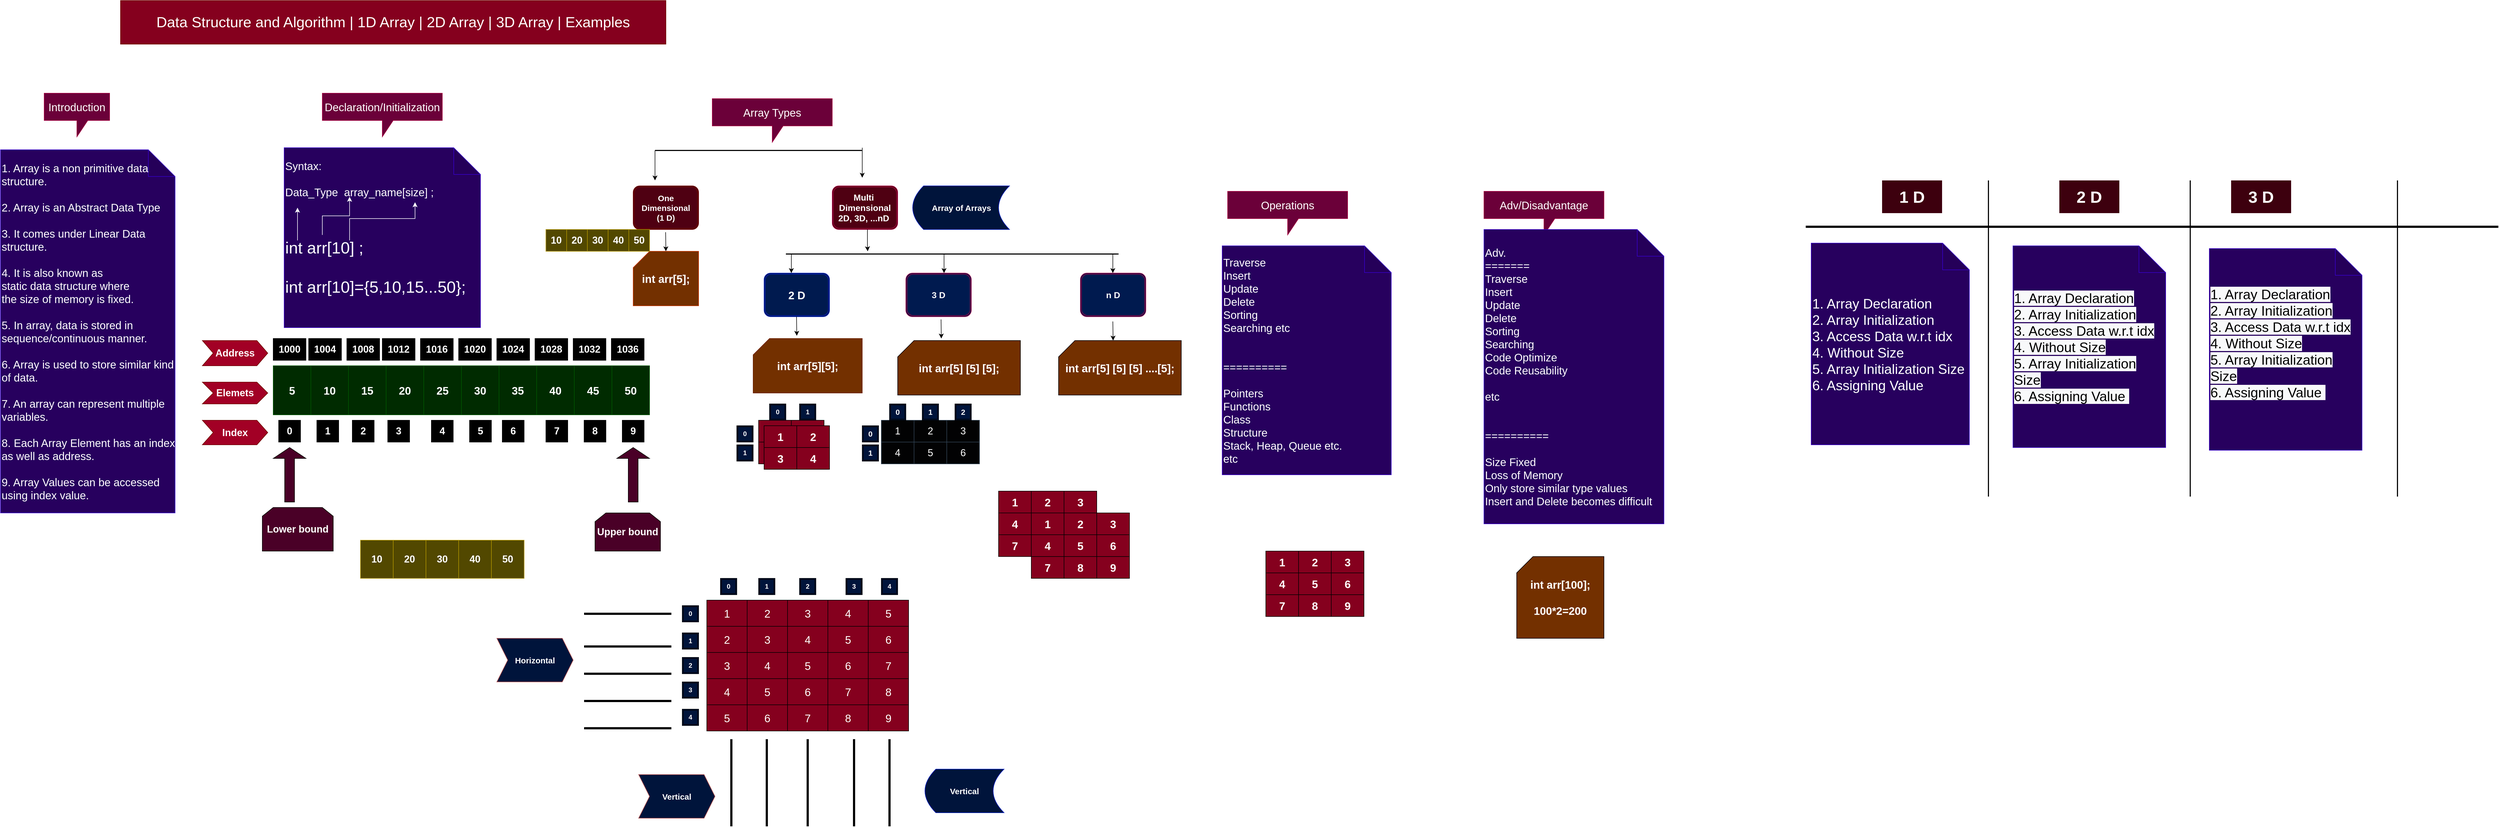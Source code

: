 <mxfile version="15.4.0" type="device"><diagram id="lGdfwtbl6tiG77Abhu4R" name="Page-1"><mxGraphModel dx="2326" dy="1727" grid="1" gridSize="10" guides="1" tooltips="1" connect="1" arrows="1" fold="1" page="1" pageScale="1" pageWidth="850" pageHeight="1100" math="0" shadow="0"><root><mxCell id="0"/><mxCell id="1" parent="0"/><mxCell id="b5qkjiR6PVt4ycgea89g-1" value="&lt;font style=&quot;font-size: 27px&quot;&gt;Data Structure and Algorithm | 1D Array | 2D Array | 3D Array | Examples&lt;/font&gt;" style="rounded=0;whiteSpace=wrap;html=1;fillColor=#85001E;strokeColor=#6F0000;fontColor=#ffffff;" parent="1" vertex="1"><mxGeometry x="80" y="-250" width="1000" height="80" as="geometry"/></mxCell><mxCell id="b5qkjiR6PVt4ycgea89g-2" value="1. Array is a non primitive data structure.&lt;br&gt;&lt;br&gt;2. Array is an Abstract Data Type&lt;br&gt;&lt;br&gt;3. It comes under Linear Data structure.&lt;br&gt;&lt;br&gt;4. It is also known as&amp;nbsp;&lt;br&gt;static data structure where&lt;br&gt;the size of memory is fixed.&amp;nbsp;&lt;br&gt;&lt;br&gt;5. In array, data is stored in sequence/continuous manner.&lt;br&gt;&lt;br&gt;6. Array is used to store similar kind of data.&lt;br&gt;&lt;br&gt;7. An array can represent multiple variables.&lt;br&gt;&lt;br&gt;8. Each Array Element has an index as well as address.&lt;br&gt;&lt;br&gt;9. Array Values can be accessed using index value." style="shape=note;whiteSpace=wrap;html=1;backgroundOutline=1;darkOpacity=0.05;size=49;fillColor=#27005E;strokeColor=#3700CC;fontColor=#ffffff;fontSize=20;align=left;" parent="1" vertex="1"><mxGeometry x="-140" y="23.75" width="320" height="666.25" as="geometry"/></mxCell><mxCell id="b5qkjiR6PVt4ycgea89g-3" value="&lt;font style=&quot;font-size: 20px&quot;&gt;Introduction&lt;/font&gt;" style="shape=callout;whiteSpace=wrap;html=1;perimeter=calloutPerimeter;fillColor=#6B0039;strokeColor=#A50040;fontColor=#ffffff;" parent="1" vertex="1"><mxGeometry x="-60" y="-80" width="120" height="80" as="geometry"/></mxCell><mxCell id="b5qkjiR6PVt4ycgea89g-4" value="" style="shape=table;startSize=0;container=1;collapsible=0;childLayout=tableLayout;fontSize=20;fillColor=#002B00;strokeColor=#005700;fontColor=#FFFFFF;fontStyle=1" parent="1" vertex="1"><mxGeometry x="360" y="420" width="690" height="90" as="geometry"/></mxCell><mxCell id="b5qkjiR6PVt4ycgea89g-5" value="" style="shape=partialRectangle;collapsible=0;dropTarget=0;pointerEvents=0;fillColor=none;top=0;left=0;bottom=0;right=0;points=[[0,0.5],[1,0.5]];portConstraint=eastwest;fontSize=20;" parent="b5qkjiR6PVt4ycgea89g-4" vertex="1"><mxGeometry width="690" height="90" as="geometry"/></mxCell><mxCell id="b5qkjiR6PVt4ycgea89g-6" value="5" style="shape=partialRectangle;html=1;whiteSpace=wrap;connectable=0;overflow=hidden;fillColor=none;top=0;left=0;bottom=0;right=0;pointerEvents=1;fontSize=20;fontColor=#FFFFFF;fontStyle=1" parent="b5qkjiR6PVt4ycgea89g-5" vertex="1"><mxGeometry width="69" height="90" as="geometry"><mxRectangle width="69" height="90" as="alternateBounds"/></mxGeometry></mxCell><mxCell id="b5qkjiR6PVt4ycgea89g-7" value="10" style="shape=partialRectangle;html=1;whiteSpace=wrap;connectable=0;overflow=hidden;fillColor=none;top=0;left=0;bottom=0;right=0;pointerEvents=1;fontSize=20;fontColor=#FFFFFF;fontStyle=1" parent="b5qkjiR6PVt4ycgea89g-5" vertex="1"><mxGeometry x="69" width="69" height="90" as="geometry"><mxRectangle width="69" height="90" as="alternateBounds"/></mxGeometry></mxCell><mxCell id="b5qkjiR6PVt4ycgea89g-8" value="15" style="shape=partialRectangle;html=1;whiteSpace=wrap;connectable=0;overflow=hidden;fillColor=none;top=0;left=0;bottom=0;right=0;pointerEvents=1;fontSize=20;fontColor=#FFFFFF;fontStyle=1" parent="b5qkjiR6PVt4ycgea89g-5" vertex="1"><mxGeometry x="138" width="69" height="90" as="geometry"><mxRectangle width="69" height="90" as="alternateBounds"/></mxGeometry></mxCell><mxCell id="b5qkjiR6PVt4ycgea89g-9" value="20" style="shape=partialRectangle;html=1;whiteSpace=wrap;connectable=0;overflow=hidden;fillColor=none;top=0;left=0;bottom=0;right=0;pointerEvents=1;fontSize=20;fontColor=#FFFFFF;fontStyle=1" parent="b5qkjiR6PVt4ycgea89g-5" vertex="1"><mxGeometry x="207" width="69" height="90" as="geometry"><mxRectangle width="69" height="90" as="alternateBounds"/></mxGeometry></mxCell><mxCell id="b5qkjiR6PVt4ycgea89g-10" value="25" style="shape=partialRectangle;html=1;whiteSpace=wrap;connectable=0;overflow=hidden;fillColor=none;top=0;left=0;bottom=0;right=0;pointerEvents=1;fontSize=20;fontColor=#FFFFFF;fontStyle=1" parent="b5qkjiR6PVt4ycgea89g-5" vertex="1"><mxGeometry x="276" width="69" height="90" as="geometry"><mxRectangle width="69" height="90" as="alternateBounds"/></mxGeometry></mxCell><mxCell id="b5qkjiR6PVt4ycgea89g-11" value="30" style="shape=partialRectangle;html=1;whiteSpace=wrap;connectable=0;overflow=hidden;fillColor=none;top=0;left=0;bottom=0;right=0;pointerEvents=1;fontSize=20;fontColor=#FFFFFF;fontStyle=1" parent="b5qkjiR6PVt4ycgea89g-5" vertex="1"><mxGeometry x="345" width="69" height="90" as="geometry"><mxRectangle width="69" height="90" as="alternateBounds"/></mxGeometry></mxCell><mxCell id="b5qkjiR6PVt4ycgea89g-12" value="35" style="shape=partialRectangle;html=1;whiteSpace=wrap;connectable=0;overflow=hidden;fillColor=none;top=0;left=0;bottom=0;right=0;pointerEvents=1;fontSize=20;fontStyle=1;fontColor=#FFFFFF;" parent="b5qkjiR6PVt4ycgea89g-5" vertex="1"><mxGeometry x="414" width="69" height="90" as="geometry"><mxRectangle width="69" height="90" as="alternateBounds"/></mxGeometry></mxCell><mxCell id="b5qkjiR6PVt4ycgea89g-13" value="40" style="shape=partialRectangle;html=1;whiteSpace=wrap;connectable=0;overflow=hidden;fillColor=none;top=0;left=0;bottom=0;right=0;pointerEvents=1;fontSize=20;fontStyle=1;fontColor=#FFFFFF;" parent="b5qkjiR6PVt4ycgea89g-5" vertex="1"><mxGeometry x="483" width="69" height="90" as="geometry"><mxRectangle width="69" height="90" as="alternateBounds"/></mxGeometry></mxCell><mxCell id="b5qkjiR6PVt4ycgea89g-14" value="45" style="shape=partialRectangle;html=1;whiteSpace=wrap;connectable=0;overflow=hidden;fillColor=none;top=0;left=0;bottom=0;right=0;pointerEvents=1;fontSize=20;fontColor=#FFFFFF;fontStyle=1" parent="b5qkjiR6PVt4ycgea89g-5" vertex="1"><mxGeometry x="552" width="69" height="90" as="geometry"><mxRectangle width="69" height="90" as="alternateBounds"/></mxGeometry></mxCell><mxCell id="b5qkjiR6PVt4ycgea89g-15" value="50" style="shape=partialRectangle;html=1;whiteSpace=wrap;connectable=0;overflow=hidden;fillColor=none;top=0;left=0;bottom=0;right=0;pointerEvents=1;fontSize=20;fontColor=#FFFFFF;fontStyle=1" parent="b5qkjiR6PVt4ycgea89g-5" vertex="1"><mxGeometry x="621" width="69" height="90" as="geometry"><mxRectangle width="69" height="90" as="alternateBounds"/></mxGeometry></mxCell><mxCell id="b5qkjiR6PVt4ycgea89g-39" value="Syntax: &lt;br&gt;&lt;br&gt;Data_Type&amp;nbsp; array_name[size] ;&lt;br&gt;&lt;br&gt;&amp;nbsp;&lt;br&gt;&lt;br&gt;&lt;font style=&quot;font-size: 30px&quot;&gt;int arr[10] ;&lt;br&gt;&lt;br&gt;int arr[10]={5,10,15...50};&lt;br&gt;&lt;br&gt;&lt;/font&gt;" style="shape=note;whiteSpace=wrap;html=1;backgroundOutline=1;darkOpacity=0.05;size=49;fillColor=#27005E;strokeColor=#3700CC;fontColor=#ffffff;fontSize=20;align=left;" parent="1" vertex="1"><mxGeometry x="380" y="20" width="360" height="330" as="geometry"/></mxCell><mxCell id="b5qkjiR6PVt4ycgea89g-40" value="&lt;span style=&quot;font-size: 20px&quot;&gt;Declaration/Initialization&lt;/span&gt;" style="shape=callout;whiteSpace=wrap;html=1;perimeter=calloutPerimeter;fillColor=#6B0039;strokeColor=#A50040;fontColor=#ffffff;" parent="1" vertex="1"><mxGeometry x="450" y="-80" width="220" height="80" as="geometry"/></mxCell><mxCell id="b5qkjiR6PVt4ycgea89g-41" value="0" style="rounded=0;whiteSpace=wrap;html=1;fontSize=18;fontColor=#FFFFFF;fillColor=#000000;fontStyle=1" parent="1" vertex="1"><mxGeometry x="370" y="520" width="40" height="40" as="geometry"/></mxCell><mxCell id="b5qkjiR6PVt4ycgea89g-42" value="1&lt;span style=&quot;color: rgba(0 , 0 , 0 , 0) ; font-family: monospace ; font-size: 0px&quot;&gt;%3CmxGraphModel%3E%3Croot%3E%3CmxCell%20id%3D%220%22%2F%3E%3CmxCell%20id%3D%221%22%20parent%3D%220%22%2F%3E%3CmxCell%20id%3D%222%22%20value%3D%220%22%20style%3D%22rounded%3D0%3BwhiteSpace%3Dwrap%3Bhtml%3D1%3BfontSize%3D18%3BfontColor%3D%23FFFFFF%3BfillColor%3D%23000000%3B%22%20vertex%3D%221%22%20parent%3D%221%22%3E%3CmxGeometry%20x%3D%22370%22%20y%3D%22520%22%20width%3D%2240%22%20height%3D%2240%22%20as%3D%22geometry%22%2F%3E%3C%2FmxCell%3E%3C%2Froot%3E%3C%2FmxGraphModel%3E&lt;/span&gt;&lt;span style=&quot;color: rgba(0 , 0 , 0 , 0) ; font-family: monospace ; font-size: 0px&quot;&gt;%3CmxGraphModel%3E%3Croot%3E%3CmxCell%20id%3D%220%22%2F%3E%3CmxCell%20id%3D%221%22%20parent%3D%220%22%2F%3E%3CmxCell%20id%3D%222%22%20value%3D%220%22%20style%3D%22rounded%3D0%3BwhiteSpace%3Dwrap%3Bhtml%3D1%3BfontSize%3D18%3BfontColor%3D%23FFFFFF%3BfillColor%3D%23000000%3B%22%20vertex%3D%221%22%20parent%3D%221%22%3E%3CmxGeometry%20x%3D%22370%22%20y%3D%22520%22%20width%3D%2240%22%20height%3D%2240%22%20as%3D%22geometry%22%2F%3E%3C%2FmxCell%3E%3C%2Froot%3E%3C%2FmxGraphModel%3E&lt;/span&gt;" style="rounded=0;whiteSpace=wrap;html=1;fontSize=18;fontColor=#FFFFFF;fillColor=#000000;fontStyle=1" parent="1" vertex="1"><mxGeometry x="440" y="520" width="40" height="40" as="geometry"/></mxCell><mxCell id="b5qkjiR6PVt4ycgea89g-43" value="2" style="rounded=0;whiteSpace=wrap;html=1;fontSize=18;fontColor=#FFFFFF;fillColor=#000000;fontStyle=1" parent="1" vertex="1"><mxGeometry x="505" y="520" width="40" height="40" as="geometry"/></mxCell><mxCell id="b5qkjiR6PVt4ycgea89g-44" value="3" style="rounded=0;whiteSpace=wrap;html=1;fontSize=18;fontColor=#FFFFFF;fillColor=#000000;fontStyle=1" parent="1" vertex="1"><mxGeometry x="570" y="520" width="40" height="40" as="geometry"/></mxCell><mxCell id="b5qkjiR6PVt4ycgea89g-45" value="4" style="rounded=0;whiteSpace=wrap;html=1;fontSize=18;fontColor=#FFFFFF;fillColor=#000000;fontStyle=1" parent="1" vertex="1"><mxGeometry x="650" y="520" width="40" height="40" as="geometry"/></mxCell><mxCell id="b5qkjiR6PVt4ycgea89g-46" value="5" style="rounded=0;whiteSpace=wrap;html=1;fontSize=18;fontColor=#FFFFFF;fillColor=#000000;fontStyle=1" parent="1" vertex="1"><mxGeometry x="720" y="520" width="40" height="40" as="geometry"/></mxCell><mxCell id="b5qkjiR6PVt4ycgea89g-47" value="6" style="rounded=0;whiteSpace=wrap;html=1;fontSize=18;fontColor=#FFFFFF;fillColor=#000000;fontStyle=1" parent="1" vertex="1"><mxGeometry x="780" y="520" width="40" height="40" as="geometry"/></mxCell><mxCell id="b5qkjiR6PVt4ycgea89g-48" value="7" style="rounded=0;whiteSpace=wrap;html=1;fontSize=18;fontColor=#FFFFFF;fillColor=#000000;fontStyle=1" parent="1" vertex="1"><mxGeometry x="860" y="520" width="40" height="40" as="geometry"/></mxCell><mxCell id="b5qkjiR6PVt4ycgea89g-49" value="8" style="rounded=0;whiteSpace=wrap;html=1;fontSize=18;fontColor=#FFFFFF;fillColor=#000000;fontStyle=1" parent="1" vertex="1"><mxGeometry x="930" y="520" width="40" height="40" as="geometry"/></mxCell><mxCell id="b5qkjiR6PVt4ycgea89g-50" value="9" style="rounded=0;whiteSpace=wrap;html=1;fontSize=18;fontColor=#FFFFFF;fillColor=#000000;fontStyle=1" parent="1" vertex="1"><mxGeometry x="1000" y="520" width="40" height="40" as="geometry"/></mxCell><mxCell id="b5qkjiR6PVt4ycgea89g-52" value="Elemets" style="shape=step;perimeter=stepPerimeter;whiteSpace=wrap;html=1;fixedSize=1;fontSize=18;fontColor=#ffffff;fillColor=#a20025;strokeColor=#6F0000;fontStyle=1" parent="1" vertex="1"><mxGeometry x="230" y="450" width="120" height="40" as="geometry"/></mxCell><mxCell id="b5qkjiR6PVt4ycgea89g-53" value="&lt;b&gt;Index&lt;/b&gt;" style="shape=step;perimeter=stepPerimeter;whiteSpace=wrap;html=1;fixedSize=1;fontSize=18;fontColor=#ffffff;fillColor=#a20025;strokeColor=#6F0000;" parent="1" vertex="1"><mxGeometry x="230" y="520" width="120" height="45" as="geometry"/></mxCell><mxCell id="b5qkjiR6PVt4ycgea89g-54" value="" style="shape=singleArrow;direction=north;whiteSpace=wrap;html=1;fontSize=18;fontColor=#FFFFFF;fillColor=#4A0027;" parent="1" vertex="1"><mxGeometry x="360" y="570" width="60" height="100" as="geometry"/></mxCell><mxCell id="b5qkjiR6PVt4ycgea89g-55" value="Lower bound" style="shape=loopLimit;whiteSpace=wrap;html=1;fontSize=18;fontColor=#FFFFFF;fillColor=#4A0027;fontStyle=1" parent="1" vertex="1"><mxGeometry x="340" y="680" width="130" height="80" as="geometry"/></mxCell><mxCell id="b5qkjiR6PVt4ycgea89g-56" value="" style="shape=singleArrow;direction=north;whiteSpace=wrap;html=1;fontSize=18;fontColor=#FFFFFF;fillColor=#4A0027;" parent="1" vertex="1"><mxGeometry x="990" y="570" width="60" height="100" as="geometry"/></mxCell><mxCell id="b5qkjiR6PVt4ycgea89g-57" value="Upper bound" style="shape=loopLimit;whiteSpace=wrap;html=1;fontSize=18;fontColor=#FFFFFF;fillColor=#4A0027;fontStyle=1" parent="1" vertex="1"><mxGeometry x="950" y="690" width="120" height="70" as="geometry"/></mxCell><mxCell id="b5qkjiR6PVt4ycgea89g-58" value="1000" style="rounded=0;whiteSpace=wrap;html=1;fontSize=18;fontColor=#FFFFFF;fillColor=#000000;fontStyle=1" parent="1" vertex="1"><mxGeometry x="360" y="370" width="60" height="40" as="geometry"/></mxCell><mxCell id="b5qkjiR6PVt4ycgea89g-59" value="1004" style="rounded=0;whiteSpace=wrap;html=1;fontSize=18;fontColor=#FFFFFF;fillColor=#000000;fontStyle=1" parent="1" vertex="1"><mxGeometry x="425" y="370" width="60" height="40" as="geometry"/></mxCell><mxCell id="b5qkjiR6PVt4ycgea89g-60" value="1008" style="rounded=0;whiteSpace=wrap;html=1;fontSize=18;fontColor=#FFFFFF;fillColor=#000000;fontStyle=1" parent="1" vertex="1"><mxGeometry x="495" y="370" width="60" height="40" as="geometry"/></mxCell><mxCell id="b5qkjiR6PVt4ycgea89g-61" value="1012" style="rounded=0;whiteSpace=wrap;html=1;fontSize=18;fontColor=#FFFFFF;fillColor=#000000;fontStyle=1" parent="1" vertex="1"><mxGeometry x="560" y="370" width="60" height="40" as="geometry"/></mxCell><mxCell id="b5qkjiR6PVt4ycgea89g-62" value="1016" style="rounded=0;whiteSpace=wrap;html=1;fontSize=18;fontColor=#FFFFFF;fillColor=#000000;fontStyle=1" parent="1" vertex="1"><mxGeometry x="630" y="370" width="60" height="40" as="geometry"/></mxCell><mxCell id="b5qkjiR6PVt4ycgea89g-63" value="1020" style="rounded=0;whiteSpace=wrap;html=1;fontSize=18;fontColor=#FFFFFF;fillColor=#000000;fontStyle=1" parent="1" vertex="1"><mxGeometry x="700" y="370" width="60" height="40" as="geometry"/></mxCell><mxCell id="b5qkjiR6PVt4ycgea89g-64" value="1024" style="rounded=0;whiteSpace=wrap;html=1;fontSize=18;fontColor=#FFFFFF;fillColor=#000000;fontStyle=1" parent="1" vertex="1"><mxGeometry x="770" y="370" width="60" height="40" as="geometry"/></mxCell><mxCell id="b5qkjiR6PVt4ycgea89g-65" value="1028" style="rounded=0;whiteSpace=wrap;html=1;fontSize=18;fontColor=#FFFFFF;fillColor=#000000;fontStyle=1" parent="1" vertex="1"><mxGeometry x="840" y="370" width="60" height="40" as="geometry"/></mxCell><mxCell id="b5qkjiR6PVt4ycgea89g-66" value="1032" style="rounded=0;whiteSpace=wrap;html=1;fontSize=18;fontColor=#FFFFFF;fillColor=#000000;fontStyle=1" parent="1" vertex="1"><mxGeometry x="910" y="370" width="60" height="40" as="geometry"/></mxCell><mxCell id="b5qkjiR6PVt4ycgea89g-67" value="1036" style="rounded=0;whiteSpace=wrap;html=1;fontSize=18;fontColor=#FFFFFF;fillColor=#000000;fontStyle=1" parent="1" vertex="1"><mxGeometry x="980" y="370" width="60" height="40" as="geometry"/></mxCell><mxCell id="b5qkjiR6PVt4ycgea89g-70" value="" style="edgeStyle=segmentEdgeStyle;endArrow=classic;html=1;rounded=0;fontSize=18;fontColor=#FFFFFF;strokeWidth=1;fillColor=#d80073;strokeColor=#FFFFFF;" parent="1" edge="1"><mxGeometry width="50" height="50" relative="1" as="geometry"><mxPoint x="404.5" y="170" as="sourcePoint"/><mxPoint x="404.5" y="130" as="targetPoint"/><Array as="points"><mxPoint x="404.5" y="190"/><mxPoint x="404.5" y="190"/></Array></mxGeometry></mxCell><mxCell id="b5qkjiR6PVt4ycgea89g-71" value="" style="edgeStyle=elbowEdgeStyle;elbow=vertical;endArrow=classic;html=1;rounded=0;fontSize=18;fontColor=#FFFFFF;strokeColor=#FFFFFF;strokeWidth=1;" parent="1" edge="1"><mxGeometry width="50" height="50" relative="1" as="geometry"><mxPoint x="450" y="180" as="sourcePoint"/><mxPoint x="500" y="110" as="targetPoint"/></mxGeometry></mxCell><mxCell id="b5qkjiR6PVt4ycgea89g-72" value="" style="edgeStyle=elbowEdgeStyle;elbow=vertical;endArrow=classic;html=1;rounded=0;fontSize=18;fontColor=#FFFFFF;strokeColor=#FFFFFF;strokeWidth=1;" parent="1" edge="1"><mxGeometry width="50" height="50" relative="1" as="geometry"><mxPoint x="500" y="190" as="sourcePoint"/><mxPoint x="620" y="120" as="targetPoint"/><Array as="points"><mxPoint x="540" y="150"/></Array></mxGeometry></mxCell><mxCell id="b5qkjiR6PVt4ycgea89g-75" value="Address" style="shape=step;perimeter=stepPerimeter;whiteSpace=wrap;html=1;fixedSize=1;fontSize=18;fontColor=#ffffff;fillColor=#a20025;strokeColor=#6F0000;fontStyle=1" parent="1" vertex="1"><mxGeometry x="230" y="373.75" width="120" height="46.25" as="geometry"/></mxCell><mxCell id="s2yylaTD2arY78Zs9RNI-3" value="&lt;span style=&quot;font-size: 20px&quot;&gt;Array Types&lt;/span&gt;" style="shape=callout;whiteSpace=wrap;html=1;perimeter=calloutPerimeter;fillColor=#6B0039;strokeColor=#A50040;fontColor=#ffffff;" parent="1" vertex="1"><mxGeometry x="1165" y="-70" width="220" height="80" as="geometry"/></mxCell><mxCell id="s2yylaTD2arY78Zs9RNI-9" value="&lt;b&gt;&lt;font style=&quot;font-size: 15px&quot;&gt;One Dimensional&lt;br&gt;(1 D)&lt;br&gt;&lt;/font&gt;&lt;/b&gt;" style="shape=ext;double=1;rounded=1;whiteSpace=wrap;html=1;fillColor=#4F0012;strokeColor=#6F0000;fontColor=#ffffff;" parent="1" vertex="1"><mxGeometry x="1020" y="90" width="120" height="80" as="geometry"/></mxCell><mxCell id="s2yylaTD2arY78Zs9RNI-10" value="&lt;b&gt;&lt;font style=&quot;font-size: 20px&quot;&gt;2 D&lt;/font&gt;&lt;/b&gt;" style="shape=ext;double=1;rounded=1;whiteSpace=wrap;html=1;fillColor=#001A4F;strokeColor=#001DBC;fontColor=#ffffff;" parent="1" vertex="1"><mxGeometry x="1260" y="250" width="120" height="80" as="geometry"/></mxCell><mxCell id="s2yylaTD2arY78Zs9RNI-13" value="" style="line;strokeWidth=2;html=1;fillColor=#4F0012;" parent="1" vertex="1"><mxGeometry x="1060" y="20" width="380" height="10" as="geometry"/></mxCell><mxCell id="s2yylaTD2arY78Zs9RNI-14" value="" style="edgeStyle=segmentEdgeStyle;endArrow=classic;html=1;rounded=0;exitX=0;exitY=0.5;exitDx=0;exitDy=0;exitPerimeter=0;" parent="1" source="s2yylaTD2arY78Zs9RNI-13" edge="1"><mxGeometry width="50" height="50" relative="1" as="geometry"><mxPoint x="1060" y="30" as="sourcePoint"/><mxPoint x="1060" y="80" as="targetPoint"/></mxGeometry></mxCell><mxCell id="s2yylaTD2arY78Zs9RNI-15" value="" style="edgeStyle=segmentEdgeStyle;endArrow=classic;html=1;rounded=0;" parent="1" edge="1"><mxGeometry width="50" height="50" relative="1" as="geometry"><mxPoint x="1440" y="20" as="sourcePoint"/><mxPoint x="1440" y="75" as="targetPoint"/><Array as="points"><mxPoint x="1440" y="50"/><mxPoint x="1440" y="50"/></Array></mxGeometry></mxCell><mxCell id="s2yylaTD2arY78Zs9RNI-16" value="&lt;b style=&quot;font-size: 16px&quot;&gt;&lt;font style=&quot;font-size: 16px&quot;&gt;Multi&amp;nbsp; Dimensional&lt;br&gt;2D, 3D, ...nD&amp;nbsp;&lt;br&gt;&lt;/font&gt;&lt;/b&gt;" style="shape=ext;double=1;rounded=1;whiteSpace=wrap;html=1;fillColor=#4F0012;strokeColor=#A50040;fontColor=#ffffff;" parent="1" vertex="1"><mxGeometry x="1385" y="90" width="120" height="80" as="geometry"/></mxCell><mxCell id="s2yylaTD2arY78Zs9RNI-18" value="&lt;b style=&quot;font-size: 16px&quot;&gt;&lt;font style=&quot;font-size: 16px&quot;&gt;3 D&lt;/font&gt;&lt;/b&gt;" style="shape=ext;double=1;rounded=1;whiteSpace=wrap;html=1;fillColor=#001A4F;strokeColor=#A50040;fontColor=#ffffff;" parent="1" vertex="1"><mxGeometry x="1520" y="250" width="120" height="80" as="geometry"/></mxCell><mxCell id="s2yylaTD2arY78Zs9RNI-19" value="" style="line;strokeWidth=2;html=1;fillColor=#4F0012;" parent="1" vertex="1"><mxGeometry x="1300" y="210" width="610" height="10" as="geometry"/></mxCell><mxCell id="s2yylaTD2arY78Zs9RNI-20" value="" style="edgeStyle=segmentEdgeStyle;endArrow=classic;html=1;rounded=0;fontStyle=1;exitX=0;exitY=0.5;exitDx=0;exitDy=0;exitPerimeter=0;" parent="1" source="s2yylaTD2arY78Zs9RNI-19" edge="1"><mxGeometry width="50" height="50" relative="1" as="geometry"><mxPoint x="1310" y="230" as="sourcePoint"/><mxPoint x="1310" y="250" as="targetPoint"/><Array as="points"/></mxGeometry></mxCell><mxCell id="s2yylaTD2arY78Zs9RNI-21" value="" style="edgeStyle=segmentEdgeStyle;endArrow=classic;html=1;rounded=0;fontStyle=1" parent="1" edge="1"><mxGeometry width="50" height="50" relative="1" as="geometry"><mxPoint x="1590" y="215" as="sourcePoint"/><mxPoint x="1590" y="250" as="targetPoint"/><Array as="points"><mxPoint x="1590" y="225"/><mxPoint x="1590" y="225"/></Array></mxGeometry></mxCell><mxCell id="s2yylaTD2arY78Zs9RNI-22" value="" style="edgeStyle=segmentEdgeStyle;endArrow=classic;html=1;rounded=0;fontStyle=1" parent="1" edge="1"><mxGeometry width="50" height="50" relative="1" as="geometry"><mxPoint x="1449.5" y="170" as="sourcePoint"/><mxPoint x="1450" y="210" as="targetPoint"/><Array as="points"><mxPoint x="1449.5" y="200"/><mxPoint x="1449.5" y="200"/></Array></mxGeometry></mxCell><mxCell id="s2yylaTD2arY78Zs9RNI-24" value="int arr[5];" style="shape=card;whiteSpace=wrap;html=1;fillColor=#733000;fontStyle=1;fontSize=20;fontColor=#FFFFFF;strokeColor=#C73500;" parent="1" vertex="1"><mxGeometry x="1020" y="210" width="120" height="100" as="geometry"/></mxCell><mxCell id="s2yylaTD2arY78Zs9RNI-25" value="" style="edgeStyle=segmentEdgeStyle;endArrow=classic;html=1;rounded=0;fontStyle=1;exitX=0;exitY=0.5;exitDx=0;exitDy=0;exitPerimeter=0;" parent="1" edge="1"><mxGeometry width="50" height="50" relative="1" as="geometry"><mxPoint x="1079.5" y="175" as="sourcePoint"/><mxPoint x="1080" y="210" as="targetPoint"/><Array as="points"/></mxGeometry></mxCell><mxCell id="s2yylaTD2arY78Zs9RNI-26" value="" style="edgeStyle=segmentEdgeStyle;endArrow=classic;html=1;rounded=0;fontStyle=1;exitX=0;exitY=0.5;exitDx=0;exitDy=0;exitPerimeter=0;" parent="1" edge="1"><mxGeometry width="50" height="50" relative="1" as="geometry"><mxPoint x="1319.5" y="330" as="sourcePoint"/><mxPoint x="1320" y="365" as="targetPoint"/><Array as="points"/></mxGeometry></mxCell><mxCell id="s2yylaTD2arY78Zs9RNI-27" value="int arr[5][5];" style="shape=card;whiteSpace=wrap;html=1;fillColor=#733000;fontStyle=1;fontSize=20;fontColor=#ffffff;strokeColor=#6D1F00;" parent="1" vertex="1"><mxGeometry x="1240" y="370" width="200" height="100" as="geometry"/></mxCell><mxCell id="s2yylaTD2arY78Zs9RNI-28" value="int arr[5] [5] [5];" style="shape=card;whiteSpace=wrap;html=1;fillColor=#733000;fontStyle=1;fontSize=20;fontColor=#FFFFFF;" parent="1" vertex="1"><mxGeometry x="1505" y="373.75" width="225" height="100" as="geometry"/></mxCell><mxCell id="s2yylaTD2arY78Zs9RNI-29" value="" style="edgeStyle=segmentEdgeStyle;endArrow=classic;html=1;rounded=0;fontStyle=1;exitX=0;exitY=0.5;exitDx=0;exitDy=0;exitPerimeter=0;" parent="1" edge="1"><mxGeometry width="50" height="50" relative="1" as="geometry"><mxPoint x="1584.5" y="335" as="sourcePoint"/><mxPoint x="1585" y="370" as="targetPoint"/><Array as="points"/></mxGeometry></mxCell><mxCell id="s2yylaTD2arY78Zs9RNI-30" value="&lt;b style=&quot;font-size: 16px&quot;&gt;&lt;font style=&quot;font-size: 16px&quot;&gt;n D&lt;/font&gt;&lt;/b&gt;" style="shape=ext;double=1;rounded=1;whiteSpace=wrap;html=1;fillColor=#001A4F;strokeColor=#A50040;fontColor=#ffffff;" parent="1" vertex="1"><mxGeometry x="1840" y="250" width="120" height="80" as="geometry"/></mxCell><mxCell id="s2yylaTD2arY78Zs9RNI-31" value="" style="edgeStyle=segmentEdgeStyle;endArrow=classic;html=1;rounded=0;fontStyle=1" parent="1" edge="1"><mxGeometry width="50" height="50" relative="1" as="geometry"><mxPoint x="1899.5" y="215" as="sourcePoint"/><mxPoint x="1899.5" y="250" as="targetPoint"/><Array as="points"><mxPoint x="1899.5" y="225"/><mxPoint x="1899.5" y="225"/></Array></mxGeometry></mxCell><mxCell id="s2yylaTD2arY78Zs9RNI-32" value="int arr[5] [5] [5] ....[5];" style="shape=card;whiteSpace=wrap;html=1;fillColor=#733000;fontStyle=1;fontSize=20;fontColor=#FFFFFF;" parent="1" vertex="1"><mxGeometry x="1800" y="373.75" width="225" height="100" as="geometry"/></mxCell><mxCell id="s2yylaTD2arY78Zs9RNI-33" value="" style="edgeStyle=segmentEdgeStyle;endArrow=classic;html=1;rounded=0;fontStyle=1;exitX=0;exitY=0.5;exitDx=0;exitDy=0;exitPerimeter=0;" parent="1" edge="1"><mxGeometry width="50" height="50" relative="1" as="geometry"><mxPoint x="1899.5" y="338.75" as="sourcePoint"/><mxPoint x="1900" y="373.75" as="targetPoint"/><Array as="points"/></mxGeometry></mxCell><mxCell id="s2yylaTD2arY78Zs9RNI-34" value="Traverse&lt;br&gt;Insert&lt;br&gt;Update&amp;nbsp;&lt;br&gt;Delete&lt;br&gt;Sorting&lt;br&gt;Searching etc&lt;br&gt;&lt;br&gt;&lt;br&gt;==========&lt;br&gt;&lt;br&gt;Pointers&lt;br&gt;Functions&lt;br&gt;Class&lt;br&gt;Structure &lt;br&gt;Stack, Heap, Queue etc.&lt;br&gt;etc" style="shape=note;whiteSpace=wrap;html=1;backgroundOutline=1;darkOpacity=0.05;size=49;fillColor=#27005E;strokeColor=#3700CC;fontColor=#ffffff;fontSize=20;align=left;" parent="1" vertex="1"><mxGeometry x="2100" y="200" width="310" height="420" as="geometry"/></mxCell><mxCell id="s2yylaTD2arY78Zs9RNI-35" value="&lt;span style=&quot;font-size: 20px&quot;&gt;Operations&lt;/span&gt;" style="shape=callout;whiteSpace=wrap;html=1;perimeter=calloutPerimeter;fillColor=#6B0039;strokeColor=#A50040;fontColor=#ffffff;" parent="1" vertex="1"><mxGeometry x="2110" y="100" width="220" height="80" as="geometry"/></mxCell><mxCell id="s2yylaTD2arY78Zs9RNI-36" value="" style="shape=table;startSize=0;container=1;collapsible=0;childLayout=tableLayout;fontSize=20;fontColor=#FFFFFF;fillColor=#85001E;" parent="1" vertex="1"><mxGeometry x="1155" y="850" width="370" height="240" as="geometry"/></mxCell><mxCell id="s2yylaTD2arY78Zs9RNI-37" value="" style="shape=partialRectangle;collapsible=0;dropTarget=0;pointerEvents=0;fillColor=none;top=0;left=0;bottom=0;right=0;points=[[0,0.5],[1,0.5]];portConstraint=eastwest;fontSize=20;fontColor=#FFFFFF;" parent="s2yylaTD2arY78Zs9RNI-36" vertex="1"><mxGeometry width="370" height="48" as="geometry"/></mxCell><mxCell id="s2yylaTD2arY78Zs9RNI-38" value="1" style="shape=partialRectangle;html=1;whiteSpace=wrap;connectable=0;overflow=hidden;fillColor=none;top=0;left=0;bottom=0;right=0;pointerEvents=1;fontSize=20;fontColor=#FFFFFF;" parent="s2yylaTD2arY78Zs9RNI-37" vertex="1"><mxGeometry width="74" height="48" as="geometry"><mxRectangle width="74" height="48" as="alternateBounds"/></mxGeometry></mxCell><mxCell id="s2yylaTD2arY78Zs9RNI-39" value="2" style="shape=partialRectangle;html=1;whiteSpace=wrap;connectable=0;overflow=hidden;fillColor=none;top=0;left=0;bottom=0;right=0;pointerEvents=1;fontSize=20;fontColor=#FFFFFF;" parent="s2yylaTD2arY78Zs9RNI-37" vertex="1"><mxGeometry x="74" width="74" height="48" as="geometry"><mxRectangle width="74" height="48" as="alternateBounds"/></mxGeometry></mxCell><mxCell id="s2yylaTD2arY78Zs9RNI-40" value="3" style="shape=partialRectangle;html=1;whiteSpace=wrap;connectable=0;overflow=hidden;fillColor=none;top=0;left=0;bottom=0;right=0;pointerEvents=1;fontSize=20;fontColor=#FFFFFF;" parent="s2yylaTD2arY78Zs9RNI-37" vertex="1"><mxGeometry x="148" width="74" height="48" as="geometry"><mxRectangle width="74" height="48" as="alternateBounds"/></mxGeometry></mxCell><mxCell id="s2yylaTD2arY78Zs9RNI-41" value="4" style="shape=partialRectangle;html=1;whiteSpace=wrap;connectable=0;overflow=hidden;fillColor=none;top=0;left=0;bottom=0;right=0;pointerEvents=1;fontSize=20;fontColor=#FFFFFF;" parent="s2yylaTD2arY78Zs9RNI-37" vertex="1"><mxGeometry x="222" width="74" height="48" as="geometry"><mxRectangle width="74" height="48" as="alternateBounds"/></mxGeometry></mxCell><mxCell id="s2yylaTD2arY78Zs9RNI-42" value="5" style="shape=partialRectangle;html=1;whiteSpace=wrap;connectable=0;overflow=hidden;fillColor=none;top=0;left=0;bottom=0;right=0;pointerEvents=1;fontSize=20;fontColor=#FFFFFF;" parent="s2yylaTD2arY78Zs9RNI-37" vertex="1"><mxGeometry x="296" width="74" height="48" as="geometry"><mxRectangle width="74" height="48" as="alternateBounds"/></mxGeometry></mxCell><mxCell id="s2yylaTD2arY78Zs9RNI-43" value="" style="shape=partialRectangle;collapsible=0;dropTarget=0;pointerEvents=0;fillColor=none;top=0;left=0;bottom=0;right=0;points=[[0,0.5],[1,0.5]];portConstraint=eastwest;fontSize=20;fontColor=#FFFFFF;" parent="s2yylaTD2arY78Zs9RNI-36" vertex="1"><mxGeometry y="48" width="370" height="48" as="geometry"/></mxCell><mxCell id="s2yylaTD2arY78Zs9RNI-44" value="2" style="shape=partialRectangle;html=1;whiteSpace=wrap;connectable=0;overflow=hidden;fillColor=none;top=0;left=0;bottom=0;right=0;pointerEvents=1;fontSize=20;fontColor=#FFFFFF;" parent="s2yylaTD2arY78Zs9RNI-43" vertex="1"><mxGeometry width="74" height="48" as="geometry"><mxRectangle width="74" height="48" as="alternateBounds"/></mxGeometry></mxCell><mxCell id="s2yylaTD2arY78Zs9RNI-45" value="3" style="shape=partialRectangle;html=1;whiteSpace=wrap;connectable=0;overflow=hidden;fillColor=none;top=0;left=0;bottom=0;right=0;pointerEvents=1;fontSize=20;fontColor=#FFFFFF;" parent="s2yylaTD2arY78Zs9RNI-43" vertex="1"><mxGeometry x="74" width="74" height="48" as="geometry"><mxRectangle width="74" height="48" as="alternateBounds"/></mxGeometry></mxCell><mxCell id="s2yylaTD2arY78Zs9RNI-46" value="4" style="shape=partialRectangle;html=1;whiteSpace=wrap;connectable=0;overflow=hidden;fillColor=none;top=0;left=0;bottom=0;right=0;pointerEvents=1;fontSize=20;fontColor=#FFFFFF;" parent="s2yylaTD2arY78Zs9RNI-43" vertex="1"><mxGeometry x="148" width="74" height="48" as="geometry"><mxRectangle width="74" height="48" as="alternateBounds"/></mxGeometry></mxCell><mxCell id="s2yylaTD2arY78Zs9RNI-47" value="5" style="shape=partialRectangle;html=1;whiteSpace=wrap;connectable=0;overflow=hidden;fillColor=none;top=0;left=0;bottom=0;right=0;pointerEvents=1;fontSize=20;fontColor=#FFFFFF;" parent="s2yylaTD2arY78Zs9RNI-43" vertex="1"><mxGeometry x="222" width="74" height="48" as="geometry"><mxRectangle width="74" height="48" as="alternateBounds"/></mxGeometry></mxCell><mxCell id="s2yylaTD2arY78Zs9RNI-48" value="6" style="shape=partialRectangle;html=1;whiteSpace=wrap;connectable=0;overflow=hidden;fillColor=none;top=0;left=0;bottom=0;right=0;pointerEvents=1;fontSize=20;fontColor=#FFFFFF;" parent="s2yylaTD2arY78Zs9RNI-43" vertex="1"><mxGeometry x="296" width="74" height="48" as="geometry"><mxRectangle width="74" height="48" as="alternateBounds"/></mxGeometry></mxCell><mxCell id="s2yylaTD2arY78Zs9RNI-49" value="" style="shape=partialRectangle;collapsible=0;dropTarget=0;pointerEvents=0;fillColor=none;top=0;left=0;bottom=0;right=0;points=[[0,0.5],[1,0.5]];portConstraint=eastwest;fontSize=20;fontColor=#FFFFFF;" parent="s2yylaTD2arY78Zs9RNI-36" vertex="1"><mxGeometry y="96" width="370" height="48" as="geometry"/></mxCell><mxCell id="s2yylaTD2arY78Zs9RNI-50" value="3" style="shape=partialRectangle;html=1;whiteSpace=wrap;connectable=0;overflow=hidden;fillColor=none;top=0;left=0;bottom=0;right=0;pointerEvents=1;fontSize=20;fontColor=#FFFFFF;" parent="s2yylaTD2arY78Zs9RNI-49" vertex="1"><mxGeometry width="74" height="48" as="geometry"><mxRectangle width="74" height="48" as="alternateBounds"/></mxGeometry></mxCell><mxCell id="s2yylaTD2arY78Zs9RNI-51" value="4" style="shape=partialRectangle;html=1;whiteSpace=wrap;connectable=0;overflow=hidden;fillColor=none;top=0;left=0;bottom=0;right=0;pointerEvents=1;fontSize=20;fontColor=#FFFFFF;" parent="s2yylaTD2arY78Zs9RNI-49" vertex="1"><mxGeometry x="74" width="74" height="48" as="geometry"><mxRectangle width="74" height="48" as="alternateBounds"/></mxGeometry></mxCell><mxCell id="s2yylaTD2arY78Zs9RNI-52" value="5" style="shape=partialRectangle;html=1;whiteSpace=wrap;connectable=0;overflow=hidden;fillColor=none;top=0;left=0;bottom=0;right=0;pointerEvents=1;fontSize=20;fontColor=#FFFFFF;" parent="s2yylaTD2arY78Zs9RNI-49" vertex="1"><mxGeometry x="148" width="74" height="48" as="geometry"><mxRectangle width="74" height="48" as="alternateBounds"/></mxGeometry></mxCell><mxCell id="s2yylaTD2arY78Zs9RNI-53" value="6" style="shape=partialRectangle;html=1;whiteSpace=wrap;connectable=0;overflow=hidden;fillColor=none;top=0;left=0;bottom=0;right=0;pointerEvents=1;fontSize=20;fontColor=#FFFFFF;" parent="s2yylaTD2arY78Zs9RNI-49" vertex="1"><mxGeometry x="222" width="74" height="48" as="geometry"><mxRectangle width="74" height="48" as="alternateBounds"/></mxGeometry></mxCell><mxCell id="s2yylaTD2arY78Zs9RNI-54" value="7" style="shape=partialRectangle;html=1;whiteSpace=wrap;connectable=0;overflow=hidden;fillColor=none;top=0;left=0;bottom=0;right=0;pointerEvents=1;fontSize=20;fontColor=#FFFFFF;" parent="s2yylaTD2arY78Zs9RNI-49" vertex="1"><mxGeometry x="296" width="74" height="48" as="geometry"><mxRectangle width="74" height="48" as="alternateBounds"/></mxGeometry></mxCell><mxCell id="s2yylaTD2arY78Zs9RNI-55" value="" style="shape=partialRectangle;collapsible=0;dropTarget=0;pointerEvents=0;fillColor=none;top=0;left=0;bottom=0;right=0;points=[[0,0.5],[1,0.5]];portConstraint=eastwest;fontSize=20;fontColor=#FFFFFF;" parent="s2yylaTD2arY78Zs9RNI-36" vertex="1"><mxGeometry y="144" width="370" height="48" as="geometry"/></mxCell><mxCell id="s2yylaTD2arY78Zs9RNI-56" value="4" style="shape=partialRectangle;html=1;whiteSpace=wrap;connectable=0;overflow=hidden;fillColor=none;top=0;left=0;bottom=0;right=0;pointerEvents=1;fontSize=20;fontColor=#FFFFFF;" parent="s2yylaTD2arY78Zs9RNI-55" vertex="1"><mxGeometry width="74" height="48" as="geometry"><mxRectangle width="74" height="48" as="alternateBounds"/></mxGeometry></mxCell><mxCell id="s2yylaTD2arY78Zs9RNI-57" value="5" style="shape=partialRectangle;html=1;whiteSpace=wrap;connectable=0;overflow=hidden;fillColor=none;top=0;left=0;bottom=0;right=0;pointerEvents=1;fontSize=20;fontColor=#FFFFFF;" parent="s2yylaTD2arY78Zs9RNI-55" vertex="1"><mxGeometry x="74" width="74" height="48" as="geometry"><mxRectangle width="74" height="48" as="alternateBounds"/></mxGeometry></mxCell><mxCell id="s2yylaTD2arY78Zs9RNI-58" value="6" style="shape=partialRectangle;html=1;whiteSpace=wrap;connectable=0;overflow=hidden;fillColor=none;top=0;left=0;bottom=0;right=0;pointerEvents=1;fontSize=20;fontColor=#FFFFFF;" parent="s2yylaTD2arY78Zs9RNI-55" vertex="1"><mxGeometry x="148" width="74" height="48" as="geometry"><mxRectangle width="74" height="48" as="alternateBounds"/></mxGeometry></mxCell><mxCell id="s2yylaTD2arY78Zs9RNI-59" value="7" style="shape=partialRectangle;html=1;whiteSpace=wrap;connectable=0;overflow=hidden;fillColor=none;top=0;left=0;bottom=0;right=0;pointerEvents=1;fontSize=20;fontColor=#FFFFFF;" parent="s2yylaTD2arY78Zs9RNI-55" vertex="1"><mxGeometry x="222" width="74" height="48" as="geometry"><mxRectangle width="74" height="48" as="alternateBounds"/></mxGeometry></mxCell><mxCell id="s2yylaTD2arY78Zs9RNI-60" value="8" style="shape=partialRectangle;html=1;whiteSpace=wrap;connectable=0;overflow=hidden;fillColor=none;top=0;left=0;bottom=0;right=0;pointerEvents=1;fontSize=20;fontColor=#FFFFFF;" parent="s2yylaTD2arY78Zs9RNI-55" vertex="1"><mxGeometry x="296" width="74" height="48" as="geometry"><mxRectangle width="74" height="48" as="alternateBounds"/></mxGeometry></mxCell><mxCell id="s2yylaTD2arY78Zs9RNI-61" value="" style="shape=partialRectangle;collapsible=0;dropTarget=0;pointerEvents=0;fillColor=none;top=0;left=0;bottom=0;right=0;points=[[0,0.5],[1,0.5]];portConstraint=eastwest;fontSize=20;fontColor=#FFFFFF;" parent="s2yylaTD2arY78Zs9RNI-36" vertex="1"><mxGeometry y="192" width="370" height="48" as="geometry"/></mxCell><mxCell id="s2yylaTD2arY78Zs9RNI-62" value="5" style="shape=partialRectangle;html=1;whiteSpace=wrap;connectable=0;overflow=hidden;fillColor=none;top=0;left=0;bottom=0;right=0;pointerEvents=1;fontSize=20;fontColor=#FFFFFF;" parent="s2yylaTD2arY78Zs9RNI-61" vertex="1"><mxGeometry width="74" height="48" as="geometry"><mxRectangle width="74" height="48" as="alternateBounds"/></mxGeometry></mxCell><mxCell id="s2yylaTD2arY78Zs9RNI-63" value="6" style="shape=partialRectangle;html=1;whiteSpace=wrap;connectable=0;overflow=hidden;fillColor=none;top=0;left=0;bottom=0;right=0;pointerEvents=1;fontSize=20;fontColor=#FFFFFF;" parent="s2yylaTD2arY78Zs9RNI-61" vertex="1"><mxGeometry x="74" width="74" height="48" as="geometry"><mxRectangle width="74" height="48" as="alternateBounds"/></mxGeometry></mxCell><mxCell id="s2yylaTD2arY78Zs9RNI-64" value="7" style="shape=partialRectangle;html=1;whiteSpace=wrap;connectable=0;overflow=hidden;fillColor=none;top=0;left=0;bottom=0;right=0;pointerEvents=1;fontSize=20;fontColor=#FFFFFF;" parent="s2yylaTD2arY78Zs9RNI-61" vertex="1"><mxGeometry x="148" width="74" height="48" as="geometry"><mxRectangle width="74" height="48" as="alternateBounds"/></mxGeometry></mxCell><mxCell id="s2yylaTD2arY78Zs9RNI-65" value="8" style="shape=partialRectangle;html=1;whiteSpace=wrap;connectable=0;overflow=hidden;fillColor=none;top=0;left=0;bottom=0;right=0;pointerEvents=1;fontSize=20;fontColor=#FFFFFF;" parent="s2yylaTD2arY78Zs9RNI-61" vertex="1"><mxGeometry x="222" width="74" height="48" as="geometry"><mxRectangle width="74" height="48" as="alternateBounds"/></mxGeometry></mxCell><mxCell id="s2yylaTD2arY78Zs9RNI-66" value="9" style="shape=partialRectangle;html=1;whiteSpace=wrap;connectable=0;overflow=hidden;fillColor=none;top=0;left=0;bottom=0;right=0;pointerEvents=1;fontSize=20;fontColor=#FFFFFF;" parent="s2yylaTD2arY78Zs9RNI-61" vertex="1"><mxGeometry x="296" width="74" height="48" as="geometry"><mxRectangle width="74" height="48" as="alternateBounds"/></mxGeometry></mxCell><mxCell id="s2yylaTD2arY78Zs9RNI-67" value="" style="shape=table;startSize=0;container=1;collapsible=0;childLayout=tableLayout;fontSize=20;fontColor=#FFFFFF;fillColor=#85001E;" parent="1" vertex="1"><mxGeometry x="1250" y="520" width="120" height="80" as="geometry"/></mxCell><mxCell id="s2yylaTD2arY78Zs9RNI-68" value="" style="shape=partialRectangle;collapsible=0;dropTarget=0;pointerEvents=0;fillColor=none;top=0;left=0;bottom=0;right=0;points=[[0,0.5],[1,0.5]];portConstraint=eastwest;fontSize=20;fontColor=#FFFFFF;" parent="s2yylaTD2arY78Zs9RNI-67" vertex="1"><mxGeometry width="120" height="40" as="geometry"/></mxCell><mxCell id="s2yylaTD2arY78Zs9RNI-69" value="1" style="shape=partialRectangle;html=1;whiteSpace=wrap;connectable=0;overflow=hidden;fillColor=none;top=0;left=0;bottom=0;right=0;pointerEvents=1;fontSize=20;fontColor=#FFFFFF;fontStyle=1" parent="s2yylaTD2arY78Zs9RNI-68" vertex="1"><mxGeometry width="60" height="40" as="geometry"><mxRectangle width="60" height="40" as="alternateBounds"/></mxGeometry></mxCell><mxCell id="s2yylaTD2arY78Zs9RNI-70" value="2" style="shape=partialRectangle;html=1;whiteSpace=wrap;connectable=0;overflow=hidden;fillColor=none;top=0;left=0;bottom=0;right=0;pointerEvents=1;fontSize=20;fontColor=#FFFFFF;fontStyle=1" parent="s2yylaTD2arY78Zs9RNI-68" vertex="1"><mxGeometry x="60" width="60" height="40" as="geometry"><mxRectangle width="60" height="40" as="alternateBounds"/></mxGeometry></mxCell><mxCell id="s2yylaTD2arY78Zs9RNI-71" value="" style="shape=partialRectangle;collapsible=0;dropTarget=0;pointerEvents=0;fillColor=none;top=0;left=0;bottom=0;right=0;points=[[0,0.5],[1,0.5]];portConstraint=eastwest;fontSize=20;fontColor=#FFFFFF;" parent="s2yylaTD2arY78Zs9RNI-67" vertex="1"><mxGeometry y="40" width="120" height="40" as="geometry"/></mxCell><mxCell id="s2yylaTD2arY78Zs9RNI-72" value="3" style="shape=partialRectangle;html=1;whiteSpace=wrap;connectable=0;overflow=hidden;fillColor=none;top=0;left=0;bottom=0;right=0;pointerEvents=1;fontSize=20;fontColor=#FFFFFF;fontStyle=1" parent="s2yylaTD2arY78Zs9RNI-71" vertex="1"><mxGeometry width="60" height="40" as="geometry"><mxRectangle width="60" height="40" as="alternateBounds"/></mxGeometry></mxCell><mxCell id="s2yylaTD2arY78Zs9RNI-73" value="4" style="shape=partialRectangle;html=1;whiteSpace=wrap;connectable=0;overflow=hidden;fillColor=none;top=0;left=0;bottom=0;right=0;pointerEvents=1;fontSize=20;fontColor=#FFFFFF;fontStyle=1" parent="s2yylaTD2arY78Zs9RNI-71" vertex="1"><mxGeometry x="60" width="60" height="40" as="geometry"><mxRectangle width="60" height="40" as="alternateBounds"/></mxGeometry></mxCell><mxCell id="s2yylaTD2arY78Zs9RNI-74" value="" style="shape=table;startSize=0;container=1;collapsible=0;childLayout=tableLayout;fontSize=20;fontColor=#FFFFFF;fillColor=#85001E;" parent="1" vertex="1"><mxGeometry x="1690" y="650" width="180" height="120" as="geometry"/></mxCell><mxCell id="s2yylaTD2arY78Zs9RNI-75" value="" style="shape=partialRectangle;collapsible=0;dropTarget=0;pointerEvents=0;fillColor=none;top=0;left=0;bottom=0;right=0;points=[[0,0.5],[1,0.5]];portConstraint=eastwest;fontSize=20;fontColor=#FFFFFF;" parent="s2yylaTD2arY78Zs9RNI-74" vertex="1"><mxGeometry width="180" height="40" as="geometry"/></mxCell><mxCell id="s2yylaTD2arY78Zs9RNI-76" value="1" style="shape=partialRectangle;html=1;whiteSpace=wrap;connectable=0;overflow=hidden;fillColor=none;top=0;left=0;bottom=0;right=0;pointerEvents=1;fontSize=20;fontColor=#FFFFFF;fontStyle=1" parent="s2yylaTD2arY78Zs9RNI-75" vertex="1"><mxGeometry width="60" height="40" as="geometry"><mxRectangle width="60" height="40" as="alternateBounds"/></mxGeometry></mxCell><mxCell id="s2yylaTD2arY78Zs9RNI-77" value="2" style="shape=partialRectangle;html=1;whiteSpace=wrap;connectable=0;overflow=hidden;fillColor=none;top=0;left=0;bottom=0;right=0;pointerEvents=1;fontSize=20;fontColor=#FFFFFF;fontStyle=1" parent="s2yylaTD2arY78Zs9RNI-75" vertex="1"><mxGeometry x="60" width="60" height="40" as="geometry"><mxRectangle width="60" height="40" as="alternateBounds"/></mxGeometry></mxCell><mxCell id="s2yylaTD2arY78Zs9RNI-78" value="3" style="shape=partialRectangle;html=1;whiteSpace=wrap;connectable=0;overflow=hidden;fillColor=none;top=0;left=0;bottom=0;right=0;pointerEvents=1;fontSize=20;fontColor=#FFFFFF;fontStyle=1" parent="s2yylaTD2arY78Zs9RNI-75" vertex="1"><mxGeometry x="120" width="60" height="40" as="geometry"><mxRectangle width="60" height="40" as="alternateBounds"/></mxGeometry></mxCell><mxCell id="s2yylaTD2arY78Zs9RNI-79" value="" style="shape=partialRectangle;collapsible=0;dropTarget=0;pointerEvents=0;fillColor=none;top=0;left=0;bottom=0;right=0;points=[[0,0.5],[1,0.5]];portConstraint=eastwest;fontSize=20;fontColor=#FFFFFF;" parent="s2yylaTD2arY78Zs9RNI-74" vertex="1"><mxGeometry y="40" width="180" height="40" as="geometry"/></mxCell><mxCell id="s2yylaTD2arY78Zs9RNI-80" value="4" style="shape=partialRectangle;html=1;whiteSpace=wrap;connectable=0;overflow=hidden;fillColor=none;top=0;left=0;bottom=0;right=0;pointerEvents=1;fontSize=20;fontColor=#FFFFFF;fontStyle=1" parent="s2yylaTD2arY78Zs9RNI-79" vertex="1"><mxGeometry width="60" height="40" as="geometry"><mxRectangle width="60" height="40" as="alternateBounds"/></mxGeometry></mxCell><mxCell id="s2yylaTD2arY78Zs9RNI-81" value="5" style="shape=partialRectangle;html=1;whiteSpace=wrap;connectable=0;overflow=hidden;fillColor=none;top=0;left=0;bottom=0;right=0;pointerEvents=1;fontSize=20;fontColor=#FFFFFF;fontStyle=1" parent="s2yylaTD2arY78Zs9RNI-79" vertex="1"><mxGeometry x="60" width="60" height="40" as="geometry"><mxRectangle width="60" height="40" as="alternateBounds"/></mxGeometry></mxCell><mxCell id="s2yylaTD2arY78Zs9RNI-82" value="6" style="shape=partialRectangle;html=1;whiteSpace=wrap;connectable=0;overflow=hidden;fillColor=none;top=0;left=0;bottom=0;right=0;pointerEvents=1;fontSize=20;fontColor=#FFFFFF;fontStyle=1" parent="s2yylaTD2arY78Zs9RNI-79" vertex="1"><mxGeometry x="120" width="60" height="40" as="geometry"><mxRectangle width="60" height="40" as="alternateBounds"/></mxGeometry></mxCell><mxCell id="s2yylaTD2arY78Zs9RNI-83" value="" style="shape=partialRectangle;collapsible=0;dropTarget=0;pointerEvents=0;fillColor=none;top=0;left=0;bottom=0;right=0;points=[[0,0.5],[1,0.5]];portConstraint=eastwest;fontSize=20;fontColor=#FFFFFF;" parent="s2yylaTD2arY78Zs9RNI-74" vertex="1"><mxGeometry y="80" width="180" height="40" as="geometry"/></mxCell><mxCell id="s2yylaTD2arY78Zs9RNI-84" value="7" style="shape=partialRectangle;html=1;whiteSpace=wrap;connectable=0;overflow=hidden;fillColor=none;top=0;left=0;bottom=0;right=0;pointerEvents=1;fontSize=20;fontColor=#FFFFFF;fontStyle=1" parent="s2yylaTD2arY78Zs9RNI-83" vertex="1"><mxGeometry width="60" height="40" as="geometry"><mxRectangle width="60" height="40" as="alternateBounds"/></mxGeometry></mxCell><mxCell id="s2yylaTD2arY78Zs9RNI-85" value="8" style="shape=partialRectangle;html=1;whiteSpace=wrap;connectable=0;overflow=hidden;fillColor=none;top=0;left=0;bottom=0;right=0;pointerEvents=1;fontSize=20;fontColor=#FFFFFF;fontStyle=1" parent="s2yylaTD2arY78Zs9RNI-83" vertex="1"><mxGeometry x="60" width="60" height="40" as="geometry"><mxRectangle width="60" height="40" as="alternateBounds"/></mxGeometry></mxCell><mxCell id="s2yylaTD2arY78Zs9RNI-86" value="9" style="shape=partialRectangle;html=1;whiteSpace=wrap;connectable=0;overflow=hidden;fillColor=none;top=0;left=0;bottom=0;right=0;pointerEvents=1;fontSize=20;fontColor=#FFFFFF;fontStyle=1" parent="s2yylaTD2arY78Zs9RNI-83" vertex="1"><mxGeometry x="120" width="60" height="40" as="geometry"><mxRectangle width="60" height="40" as="alternateBounds"/></mxGeometry></mxCell><mxCell id="s2yylaTD2arY78Zs9RNI-87" value="&lt;span style=&quot;font-size: 20px&quot;&gt;Adv/Disadvantage&lt;/span&gt;" style="shape=callout;whiteSpace=wrap;html=1;perimeter=calloutPerimeter;fillColor=#6B0039;strokeColor=#A50040;fontColor=#ffffff;" parent="1" vertex="1"><mxGeometry x="2580" y="100" width="220" height="80" as="geometry"/></mxCell><mxCell id="s2yylaTD2arY78Zs9RNI-88" value="Adv.&lt;br&gt;=======&lt;br&gt;Traverse&lt;br&gt;Insert&lt;br&gt;Update&amp;nbsp;&lt;br&gt;Delete&lt;br&gt;Sorting&lt;br&gt;Searching &lt;br&gt;Code Optimize&lt;br&gt;Code Reusability&lt;br&gt;&lt;br&gt;etc&lt;br&gt;&lt;br&gt;&lt;br&gt;==========&lt;br&gt;&lt;br&gt;Size Fixed&lt;br&gt;Loss of Memory&lt;br&gt;Only store similar type values&lt;br&gt;Insert and Delete becomes difficult" style="shape=note;whiteSpace=wrap;html=1;backgroundOutline=1;darkOpacity=0.05;size=49;fillColor=#27005E;strokeColor=#3700CC;fontColor=#ffffff;fontSize=20;align=left;" parent="1" vertex="1"><mxGeometry x="2580" y="170" width="330" height="540" as="geometry"/></mxCell><mxCell id="s2yylaTD2arY78Zs9RNI-89" value="int arr[100];&lt;br&gt;&lt;br&gt;100*2=200" style="shape=card;whiteSpace=wrap;html=1;fillColor=#733000;fontStyle=1;fontSize=20;fontColor=#FFFFFF;" parent="1" vertex="1"><mxGeometry x="2640" y="770" width="160" height="150" as="geometry"/></mxCell><mxCell id="rO2SkORWHDsX9E0rAUuT-1" value="" style="shape=table;startSize=0;container=1;collapsible=0;childLayout=tableLayout;fillColor=#524800;strokeColor=#B09500;fontColor=#000000;" parent="1" vertex="1"><mxGeometry x="860" y="170" width="190" height="40" as="geometry"/></mxCell><mxCell id="rO2SkORWHDsX9E0rAUuT-2" value="" style="shape=partialRectangle;collapsible=0;dropTarget=0;pointerEvents=0;fillColor=none;top=0;left=0;bottom=0;right=0;points=[[0,0.5],[1,0.5]];portConstraint=eastwest;" parent="rO2SkORWHDsX9E0rAUuT-1" vertex="1"><mxGeometry width="190" height="40" as="geometry"/></mxCell><mxCell id="rO2SkORWHDsX9E0rAUuT-3" value="10" style="shape=partialRectangle;html=1;whiteSpace=wrap;connectable=0;overflow=hidden;fillColor=none;top=0;left=0;bottom=0;right=0;pointerEvents=1;fontColor=#FFFFFF;fontStyle=1;fontSize=18;" parent="rO2SkORWHDsX9E0rAUuT-2" vertex="1"><mxGeometry width="38" height="40" as="geometry"><mxRectangle width="38" height="40" as="alternateBounds"/></mxGeometry></mxCell><mxCell id="rO2SkORWHDsX9E0rAUuT-4" value="20" style="shape=partialRectangle;html=1;whiteSpace=wrap;connectable=0;overflow=hidden;fillColor=none;top=0;left=0;bottom=0;right=0;pointerEvents=1;fontColor=#FFFFFF;fontStyle=1;fontSize=18;" parent="rO2SkORWHDsX9E0rAUuT-2" vertex="1"><mxGeometry x="38" width="38" height="40" as="geometry"><mxRectangle width="38" height="40" as="alternateBounds"/></mxGeometry></mxCell><mxCell id="rO2SkORWHDsX9E0rAUuT-5" value="30" style="shape=partialRectangle;html=1;whiteSpace=wrap;connectable=0;overflow=hidden;fillColor=none;top=0;left=0;bottom=0;right=0;pointerEvents=1;fontColor=#FFFFFF;fontStyle=1;fontSize=18;" parent="rO2SkORWHDsX9E0rAUuT-2" vertex="1"><mxGeometry x="76" width="38" height="40" as="geometry"><mxRectangle width="38" height="40" as="alternateBounds"/></mxGeometry></mxCell><mxCell id="rO2SkORWHDsX9E0rAUuT-6" value="40" style="shape=partialRectangle;html=1;whiteSpace=wrap;connectable=0;overflow=hidden;fillColor=none;top=0;left=0;bottom=0;right=0;pointerEvents=1;fontColor=#FFFFFF;fontStyle=1;fontSize=18;" parent="rO2SkORWHDsX9E0rAUuT-2" vertex="1"><mxGeometry x="114" width="38" height="40" as="geometry"><mxRectangle width="38" height="40" as="alternateBounds"/></mxGeometry></mxCell><mxCell id="rO2SkORWHDsX9E0rAUuT-7" value="50" style="shape=partialRectangle;html=1;whiteSpace=wrap;connectable=0;overflow=hidden;fillColor=none;top=0;left=0;bottom=0;right=0;pointerEvents=1;fontColor=#FFFFFF;fontStyle=1;fontSize=18;" parent="rO2SkORWHDsX9E0rAUuT-2" vertex="1"><mxGeometry x="152" width="38" height="40" as="geometry"><mxRectangle width="38" height="40" as="alternateBounds"/></mxGeometry></mxCell><mxCell id="rO2SkORWHDsX9E0rAUuT-9" value="" style="line;strokeWidth=4;html=1;perimeter=backbonePerimeter;points=[];outlineConnect=0;fontSize=18;fontColor=#FFFFFF;fillColor=#524800;" parent="1" vertex="1"><mxGeometry x="930" y="870" width="160" height="10" as="geometry"/></mxCell><mxCell id="rO2SkORWHDsX9E0rAUuT-10" value="" style="line;strokeWidth=4;html=1;perimeter=backbonePerimeter;points=[];outlineConnect=0;fontSize=18;fontColor=#FFFFFF;fillColor=#524800;" parent="1" vertex="1"><mxGeometry x="930" y="930" width="160" height="10" as="geometry"/></mxCell><mxCell id="rO2SkORWHDsX9E0rAUuT-11" value="" style="line;strokeWidth=4;html=1;perimeter=backbonePerimeter;points=[];outlineConnect=0;fontSize=18;fontColor=#FFFFFF;fillColor=#524800;" parent="1" vertex="1"><mxGeometry x="930" y="980" width="160" height="10" as="geometry"/></mxCell><mxCell id="rO2SkORWHDsX9E0rAUuT-12" value="" style="line;strokeWidth=4;html=1;perimeter=backbonePerimeter;points=[];outlineConnect=0;fontSize=18;fontColor=#FFFFFF;fillColor=#524800;" parent="1" vertex="1"><mxGeometry x="930" y="1030" width="160" height="10" as="geometry"/></mxCell><mxCell id="rO2SkORWHDsX9E0rAUuT-13" value="" style="line;strokeWidth=4;html=1;perimeter=backbonePerimeter;points=[];outlineConnect=0;fontSize=18;fontColor=#FFFFFF;fillColor=#524800;" parent="1" vertex="1"><mxGeometry x="930" y="1080" width="160" height="10" as="geometry"/></mxCell><mxCell id="rO2SkORWHDsX9E0rAUuT-14" value="" style="line;strokeWidth=4;html=1;perimeter=backbonePerimeter;points=[];outlineConnect=0;fontSize=18;fontColor=#FFFFFF;fillColor=#524800;rotation=90;" parent="1" vertex="1"><mxGeometry x="1120" y="1180" width="160" height="10" as="geometry"/></mxCell><mxCell id="rO2SkORWHDsX9E0rAUuT-15" value="" style="line;strokeWidth=4;html=1;perimeter=backbonePerimeter;points=[];outlineConnect=0;fontSize=18;fontColor=#FFFFFF;fillColor=#524800;rotation=90;" parent="1" vertex="1"><mxGeometry x="1185" y="1180" width="160" height="10" as="geometry"/></mxCell><mxCell id="rO2SkORWHDsX9E0rAUuT-16" value="" style="line;strokeWidth=4;html=1;perimeter=backbonePerimeter;points=[];outlineConnect=0;fontSize=18;fontColor=#FFFFFF;fillColor=#524800;rotation=90;" parent="1" vertex="1"><mxGeometry x="1260" y="1180" width="160" height="10" as="geometry"/></mxCell><mxCell id="rO2SkORWHDsX9E0rAUuT-17" value="" style="line;strokeWidth=4;html=1;perimeter=backbonePerimeter;points=[];outlineConnect=0;fontSize=18;fontColor=#FFFFFF;fillColor=#524800;rotation=90;" parent="1" vertex="1"><mxGeometry x="1345" y="1180" width="160" height="10" as="geometry"/></mxCell><mxCell id="rO2SkORWHDsX9E0rAUuT-18" value="" style="line;strokeWidth=4;html=1;perimeter=backbonePerimeter;points=[];outlineConnect=0;fontSize=18;fontColor=#FFFFFF;fillColor=#524800;rotation=90;" parent="1" vertex="1"><mxGeometry x="1410" y="1180" width="160" height="10" as="geometry"/></mxCell><mxCell id="rO2SkORWHDsX9E0rAUuT-19" value="" style="shape=table;startSize=0;container=1;collapsible=0;childLayout=tableLayout;fontSize=18;fontColor=#ffffff;fillColor=#020203;strokeColor=#314354;" parent="1" vertex="1"><mxGeometry x="1475" y="520" width="180" height="80" as="geometry"/></mxCell><mxCell id="rO2SkORWHDsX9E0rAUuT-20" value="" style="shape=partialRectangle;collapsible=0;dropTarget=0;pointerEvents=0;fillColor=none;top=0;left=0;bottom=0;right=0;points=[[0,0.5],[1,0.5]];portConstraint=eastwest;fontSize=18;fontColor=#FFFFFF;" parent="rO2SkORWHDsX9E0rAUuT-19" vertex="1"><mxGeometry width="180" height="40" as="geometry"/></mxCell><mxCell id="rO2SkORWHDsX9E0rAUuT-21" value="1" style="shape=partialRectangle;html=1;whiteSpace=wrap;connectable=0;overflow=hidden;fillColor=none;top=0;left=0;bottom=0;right=0;pointerEvents=1;fontSize=18;fontColor=#FFFFFF;" parent="rO2SkORWHDsX9E0rAUuT-20" vertex="1"><mxGeometry width="60" height="40" as="geometry"><mxRectangle width="60" height="40" as="alternateBounds"/></mxGeometry></mxCell><mxCell id="rO2SkORWHDsX9E0rAUuT-22" value="2" style="shape=partialRectangle;html=1;whiteSpace=wrap;connectable=0;overflow=hidden;fillColor=none;top=0;left=0;bottom=0;right=0;pointerEvents=1;fontSize=18;fontColor=#FFFFFF;" parent="rO2SkORWHDsX9E0rAUuT-20" vertex="1"><mxGeometry x="60" width="60" height="40" as="geometry"><mxRectangle width="60" height="40" as="alternateBounds"/></mxGeometry></mxCell><mxCell id="rO2SkORWHDsX9E0rAUuT-23" value="3" style="shape=partialRectangle;html=1;whiteSpace=wrap;connectable=0;overflow=hidden;fillColor=none;top=0;left=0;bottom=0;right=0;pointerEvents=1;fontSize=18;fontColor=#FFFFFF;" parent="rO2SkORWHDsX9E0rAUuT-20" vertex="1"><mxGeometry x="120" width="60" height="40" as="geometry"><mxRectangle width="60" height="40" as="alternateBounds"/></mxGeometry></mxCell><mxCell id="rO2SkORWHDsX9E0rAUuT-24" value="" style="shape=partialRectangle;collapsible=0;dropTarget=0;pointerEvents=0;fillColor=none;top=0;left=0;bottom=0;right=0;points=[[0,0.5],[1,0.5]];portConstraint=eastwest;fontSize=18;fontColor=#FFFFFF;" parent="rO2SkORWHDsX9E0rAUuT-19" vertex="1"><mxGeometry y="40" width="180" height="40" as="geometry"/></mxCell><mxCell id="rO2SkORWHDsX9E0rAUuT-25" value="4" style="shape=partialRectangle;html=1;whiteSpace=wrap;connectable=0;overflow=hidden;fillColor=none;top=0;left=0;bottom=0;right=0;pointerEvents=1;fontSize=18;fontColor=#FFFFFF;" parent="rO2SkORWHDsX9E0rAUuT-24" vertex="1"><mxGeometry width="60" height="40" as="geometry"><mxRectangle width="60" height="40" as="alternateBounds"/></mxGeometry></mxCell><mxCell id="rO2SkORWHDsX9E0rAUuT-26" value="5" style="shape=partialRectangle;html=1;whiteSpace=wrap;connectable=0;overflow=hidden;fillColor=none;top=0;left=0;bottom=0;right=0;pointerEvents=1;fontSize=18;fontColor=#FFFFFF;" parent="rO2SkORWHDsX9E0rAUuT-24" vertex="1"><mxGeometry x="60" width="60" height="40" as="geometry"><mxRectangle width="60" height="40" as="alternateBounds"/></mxGeometry></mxCell><mxCell id="rO2SkORWHDsX9E0rAUuT-27" value="6" style="shape=partialRectangle;html=1;whiteSpace=wrap;connectable=0;overflow=hidden;fillColor=none;top=0;left=0;bottom=0;right=0;pointerEvents=1;fontSize=18;fontColor=#FFFFFF;" parent="rO2SkORWHDsX9E0rAUuT-24" vertex="1"><mxGeometry x="120" width="60" height="40" as="geometry"><mxRectangle width="60" height="40" as="alternateBounds"/></mxGeometry></mxCell><mxCell id="W5WtT2hfWfTXnf9oDyro-2" value="&lt;b&gt;&lt;font style=&quot;font-size: 15px&quot;&gt;Horizontal&lt;/font&gt;&lt;/b&gt;" style="shape=step;perimeter=stepPerimeter;whiteSpace=wrap;html=1;fixedSize=1;fillColor=#00143B;strokeColor=#b85450;fontColor=#FFFFFF;" parent="1" vertex="1"><mxGeometry x="770" y="920" width="140" height="80" as="geometry"/></mxCell><mxCell id="W5WtT2hfWfTXnf9oDyro-3" value="&lt;b&gt;&lt;font style=&quot;font-size: 15px&quot;&gt;Vertical&lt;/font&gt;&lt;/b&gt;" style="shape=step;perimeter=stepPerimeter;whiteSpace=wrap;html=1;fixedSize=1;fillColor=#00143B;strokeColor=#b85450;fontColor=#FFFFFF;" parent="1" vertex="1"><mxGeometry x="1030" y="1170" width="140" height="80" as="geometry"/></mxCell><mxCell id="W5WtT2hfWfTXnf9oDyro-4" value="&lt;b&gt;&lt;font style=&quot;font-size: 15px&quot;&gt;Vertical&lt;/font&gt;&lt;/b&gt;" style="shape=dataStorage;whiteSpace=wrap;html=1;fixedSize=1;fillColor=#00143B;strokeColor=#001DBC;fontColor=#ffffff;" parent="1" vertex="1"><mxGeometry x="1555" y="1160" width="145" height="80" as="geometry"/></mxCell><mxCell id="W5WtT2hfWfTXnf9oDyro-6" value="0" style="shape=ext;double=1;rounded=0;whiteSpace=wrap;html=1;fontColor=#FFFFFF;fillColor=#00143B;fontStyle=1" parent="1" vertex="1"><mxGeometry x="1110" y="860" width="30" height="30" as="geometry"/></mxCell><mxCell id="W5WtT2hfWfTXnf9oDyro-8" value="0" style="shape=ext;double=1;rounded=0;whiteSpace=wrap;html=1;fontColor=#FFFFFF;fillColor=#00143B;fontStyle=1" parent="1" vertex="1"><mxGeometry x="1180" y="810" width="30" height="30" as="geometry"/></mxCell><mxCell id="W5WtT2hfWfTXnf9oDyro-9" value="4" style="shape=ext;double=1;rounded=0;whiteSpace=wrap;html=1;fontColor=#FFFFFF;fillColor=#00143B;fontStyle=1" parent="1" vertex="1"><mxGeometry x="1475" y="810" width="30" height="30" as="geometry"/></mxCell><mxCell id="W5WtT2hfWfTXnf9oDyro-10" value="3" style="shape=ext;double=1;rounded=0;whiteSpace=wrap;html=1;fontColor=#FFFFFF;fillColor=#00143B;fontStyle=1" parent="1" vertex="1"><mxGeometry x="1410" y="810" width="30" height="30" as="geometry"/></mxCell><mxCell id="W5WtT2hfWfTXnf9oDyro-11" value="2" style="shape=ext;double=1;rounded=0;whiteSpace=wrap;html=1;fontColor=#FFFFFF;fillColor=#00143B;fontStyle=1" parent="1" vertex="1"><mxGeometry x="1325" y="810" width="30" height="30" as="geometry"/></mxCell><mxCell id="W5WtT2hfWfTXnf9oDyro-12" value="1" style="shape=ext;double=1;rounded=0;whiteSpace=wrap;html=1;fontColor=#FFFFFF;fillColor=#00143B;fontStyle=1" parent="1" vertex="1"><mxGeometry x="1250" y="810" width="30" height="30" as="geometry"/></mxCell><mxCell id="W5WtT2hfWfTXnf9oDyro-14" value="1" style="shape=ext;double=1;rounded=0;whiteSpace=wrap;html=1;fontColor=#FFFFFF;fillColor=#00143B;fontStyle=1" parent="1" vertex="1"><mxGeometry x="1110" y="910" width="30" height="30" as="geometry"/></mxCell><mxCell id="W5WtT2hfWfTXnf9oDyro-15" value="2" style="shape=ext;double=1;rounded=0;whiteSpace=wrap;html=1;fontColor=#FFFFFF;fillColor=#00143B;fontStyle=1" parent="1" vertex="1"><mxGeometry x="1110" y="955" width="30" height="30" as="geometry"/></mxCell><mxCell id="W5WtT2hfWfTXnf9oDyro-16" value="3" style="shape=ext;double=1;rounded=0;whiteSpace=wrap;html=1;fontColor=#FFFFFF;fillColor=#00143B;fontStyle=1" parent="1" vertex="1"><mxGeometry x="1110" y="1000" width="30" height="30" as="geometry"/></mxCell><mxCell id="W5WtT2hfWfTXnf9oDyro-17" value="4" style="shape=ext;double=1;rounded=0;whiteSpace=wrap;html=1;fontColor=#FFFFFF;fillColor=#00143B;fontStyle=1" parent="1" vertex="1"><mxGeometry x="1110" y="1050" width="30" height="30" as="geometry"/></mxCell><mxCell id="W5WtT2hfWfTXnf9oDyro-19" value="&lt;b&gt;&lt;font style=&quot;font-size: 15px&quot;&gt;Array of Arrays&lt;/font&gt;&lt;/b&gt;" style="shape=dataStorage;whiteSpace=wrap;html=1;fixedSize=1;fillColor=#00143B;strokeColor=#001DBC;fontColor=#ffffff;" parent="1" vertex="1"><mxGeometry x="1532.5" y="90" width="177.5" height="80" as="geometry"/></mxCell><mxCell id="W5WtT2hfWfTXnf9oDyro-21" value="" style="shape=table;startSize=0;container=1;collapsible=0;childLayout=tableLayout;fillColor=#524800;strokeColor=#B09500;fontColor=#000000;" parent="1" vertex="1"><mxGeometry x="520" y="740" width="300" height="70" as="geometry"/></mxCell><mxCell id="W5WtT2hfWfTXnf9oDyro-22" value="" style="shape=partialRectangle;collapsible=0;dropTarget=0;pointerEvents=0;fillColor=none;top=0;left=0;bottom=0;right=0;points=[[0,0.5],[1,0.5]];portConstraint=eastwest;" parent="W5WtT2hfWfTXnf9oDyro-21" vertex="1"><mxGeometry width="300" height="70" as="geometry"/></mxCell><mxCell id="W5WtT2hfWfTXnf9oDyro-23" value="10" style="shape=partialRectangle;html=1;whiteSpace=wrap;connectable=0;overflow=hidden;fillColor=none;top=0;left=0;bottom=0;right=0;pointerEvents=1;fontColor=#FFFFFF;fontStyle=1;fontSize=18;" parent="W5WtT2hfWfTXnf9oDyro-22" vertex="1"><mxGeometry width="60" height="70" as="geometry"><mxRectangle width="60" height="70" as="alternateBounds"/></mxGeometry></mxCell><mxCell id="W5WtT2hfWfTXnf9oDyro-24" value="20" style="shape=partialRectangle;html=1;whiteSpace=wrap;connectable=0;overflow=hidden;fillColor=none;top=0;left=0;bottom=0;right=0;pointerEvents=1;fontColor=#FFFFFF;fontStyle=1;fontSize=18;" parent="W5WtT2hfWfTXnf9oDyro-22" vertex="1"><mxGeometry x="60" width="60" height="70" as="geometry"><mxRectangle width="60" height="70" as="alternateBounds"/></mxGeometry></mxCell><mxCell id="W5WtT2hfWfTXnf9oDyro-25" value="30" style="shape=partialRectangle;html=1;whiteSpace=wrap;connectable=0;overflow=hidden;fillColor=none;top=0;left=0;bottom=0;right=0;pointerEvents=1;fontColor=#FFFFFF;fontStyle=1;fontSize=18;" parent="W5WtT2hfWfTXnf9oDyro-22" vertex="1"><mxGeometry x="120" width="60" height="70" as="geometry"><mxRectangle width="60" height="70" as="alternateBounds"/></mxGeometry></mxCell><mxCell id="W5WtT2hfWfTXnf9oDyro-26" value="40" style="shape=partialRectangle;html=1;whiteSpace=wrap;connectable=0;overflow=hidden;fillColor=none;top=0;left=0;bottom=0;right=0;pointerEvents=1;fontColor=#FFFFFF;fontStyle=1;fontSize=18;" parent="W5WtT2hfWfTXnf9oDyro-22" vertex="1"><mxGeometry x="180" width="60" height="70" as="geometry"><mxRectangle width="60" height="70" as="alternateBounds"/></mxGeometry></mxCell><mxCell id="W5WtT2hfWfTXnf9oDyro-27" value="50" style="shape=partialRectangle;html=1;whiteSpace=wrap;connectable=0;overflow=hidden;fillColor=none;top=0;left=0;bottom=0;right=0;pointerEvents=1;fontColor=#FFFFFF;fontStyle=1;fontSize=18;" parent="W5WtT2hfWfTXnf9oDyro-22" vertex="1"><mxGeometry x="240" width="60" height="70" as="geometry"><mxRectangle width="60" height="70" as="alternateBounds"/></mxGeometry></mxCell><mxCell id="W5WtT2hfWfTXnf9oDyro-28" value="0" style="shape=ext;double=1;rounded=0;whiteSpace=wrap;html=1;fontColor=#FFFFFF;fillColor=#00143B;fontStyle=1" parent="1" vertex="1"><mxGeometry x="1270" y="490" width="30" height="30" as="geometry"/></mxCell><mxCell id="W5WtT2hfWfTXnf9oDyro-29" value="1" style="shape=ext;double=1;rounded=0;whiteSpace=wrap;html=1;fontColor=#FFFFFF;fillColor=#00143B;fontStyle=1" parent="1" vertex="1"><mxGeometry x="1325" y="490" width="30" height="30" as="geometry"/></mxCell><mxCell id="W5WtT2hfWfTXnf9oDyro-30" value="0" style="shape=ext;double=1;rounded=0;whiteSpace=wrap;html=1;fontColor=#FFFFFF;fillColor=#00143B;fontStyle=1" parent="1" vertex="1"><mxGeometry x="1210" y="530" width="30" height="30" as="geometry"/></mxCell><mxCell id="W5WtT2hfWfTXnf9oDyro-31" value="1" style="shape=ext;double=1;rounded=0;whiteSpace=wrap;html=1;fontColor=#FFFFFF;fillColor=#00143B;fontStyle=1" parent="1" vertex="1"><mxGeometry x="1210" y="565" width="30" height="30" as="geometry"/></mxCell><mxCell id="bpsptcqnjALWZT7kAn6c-24" value="&lt;font style=&quot;font-size: 25px&quot;&gt;1. Array Declaration&lt;br&gt;2. Array Initialization&lt;br&gt;3. Access Data w.r.t idx&lt;br&gt;4. Without Size&lt;br&gt;5. Array Initialization Size&lt;br&gt;6. Assigning Value&amp;nbsp;&lt;br&gt;&lt;/font&gt;" style="shape=note;whiteSpace=wrap;html=1;backgroundOutline=1;darkOpacity=0.05;size=49;fillColor=#27005E;strokeColor=#3700CC;fontColor=#ffffff;fontSize=20;align=left;" vertex="1" parent="1"><mxGeometry x="3180" y="195" width="290" height="370" as="geometry"/></mxCell><mxCell id="bpsptcqnjALWZT7kAn6c-25" value="1 D" style="rounded=0;whiteSpace=wrap;html=1;fontSize=30;fontColor=#FFFFFF;strokeWidth=120;fillColor=#3D000E;align=center;strokeColor=none;fontStyle=1" vertex="1" parent="1"><mxGeometry x="3310" y="80" width="110" height="60" as="geometry"/></mxCell><mxCell id="bpsptcqnjALWZT7kAn6c-30" value="3 D" style="rounded=0;whiteSpace=wrap;html=1;fontSize=30;fontColor=#FFFFFF;strokeWidth=120;fillColor=#3D000E;align=center;strokeColor=none;fontStyle=1" vertex="1" parent="1"><mxGeometry x="3950" y="80" width="110" height="60" as="geometry"/></mxCell><mxCell id="bpsptcqnjALWZT7kAn6c-31" value="2 D" style="rounded=0;whiteSpace=wrap;html=1;fontSize=30;fontColor=#FFFFFF;strokeWidth=120;fillColor=#3D000E;align=center;strokeColor=none;fontStyle=1" vertex="1" parent="1"><mxGeometry x="3635" y="80" width="110" height="60" as="geometry"/></mxCell><mxCell id="bpsptcqnjALWZT7kAn6c-32" value="&#10;&#10;&lt;span style=&quot;font-family: helvetica; font-size: 25px; font-style: normal; font-weight: 400; letter-spacing: normal; text-align: left; text-indent: 0px; text-transform: none; word-spacing: 0px; background-color: rgb(248, 249, 250); display: inline; float: none;&quot;&gt;1. Array Declaration&lt;/span&gt;&lt;br style=&quot;font-family: helvetica; font-size: 25px; font-style: normal; font-weight: 400; letter-spacing: normal; text-align: left; text-indent: 0px; text-transform: none; word-spacing: 0px; background-color: rgb(248, 249, 250);&quot;&gt;&lt;span style=&quot;font-family: helvetica; font-size: 25px; font-style: normal; font-weight: 400; letter-spacing: normal; text-align: left; text-indent: 0px; text-transform: none; word-spacing: 0px; background-color: rgb(248, 249, 250); display: inline; float: none;&quot;&gt;2. Array Initialization&lt;/span&gt;&lt;br style=&quot;font-family: helvetica; font-size: 25px; font-style: normal; font-weight: 400; letter-spacing: normal; text-align: left; text-indent: 0px; text-transform: none; word-spacing: 0px; background-color: rgb(248, 249, 250);&quot;&gt;&lt;span style=&quot;font-family: helvetica; font-size: 25px; font-style: normal; font-weight: 400; letter-spacing: normal; text-align: left; text-indent: 0px; text-transform: none; word-spacing: 0px; background-color: rgb(248, 249, 250); display: inline; float: none;&quot;&gt;3. Access Data w.r.t idx&lt;/span&gt;&lt;br style=&quot;font-family: helvetica; font-size: 25px; font-style: normal; font-weight: 400; letter-spacing: normal; text-align: left; text-indent: 0px; text-transform: none; word-spacing: 0px; background-color: rgb(248, 249, 250);&quot;&gt;&lt;span style=&quot;font-family: helvetica; font-size: 25px; font-style: normal; font-weight: 400; letter-spacing: normal; text-align: left; text-indent: 0px; text-transform: none; word-spacing: 0px; background-color: rgb(248, 249, 250); display: inline; float: none;&quot;&gt;4. Without Size&lt;/span&gt;&lt;br style=&quot;font-family: helvetica; font-size: 25px; font-style: normal; font-weight: 400; letter-spacing: normal; text-align: left; text-indent: 0px; text-transform: none; word-spacing: 0px; background-color: rgb(248, 249, 250);&quot;&gt;&lt;span style=&quot;font-family: helvetica; font-size: 25px; font-style: normal; font-weight: 400; letter-spacing: normal; text-align: left; text-indent: 0px; text-transform: none; word-spacing: 0px; background-color: rgb(248, 249, 250); display: inline; float: none;&quot;&gt;5. Array Initialization Size&lt;/span&gt;&lt;br style=&quot;font-family: helvetica; font-size: 25px; font-style: normal; font-weight: 400; letter-spacing: normal; text-align: left; text-indent: 0px; text-transform: none; word-spacing: 0px; background-color: rgb(248, 249, 250);&quot;&gt;&lt;span style=&quot;font-family: helvetica; font-size: 25px; font-style: normal; font-weight: 400; letter-spacing: normal; text-align: left; text-indent: 0px; text-transform: none; word-spacing: 0px; background-color: rgb(248, 249, 250); display: inline; float: none;&quot;&gt;6. Assigning Value&amp;nbsp;&lt;/span&gt;&#10;&#10;" style="shape=note;whiteSpace=wrap;html=1;backgroundOutline=1;darkOpacity=0.05;size=49;fillColor=#27005E;strokeColor=#3700CC;fontColor=#000000;fontSize=20;align=left;" vertex="1" parent="1"><mxGeometry x="3550" y="200" width="280" height="370" as="geometry"/></mxCell><mxCell id="bpsptcqnjALWZT7kAn6c-33" value="&lt;span style=&quot;color: rgb(0 , 0 , 0) ; font-style: normal ; font-weight: 400 ; letter-spacing: normal ; text-align: left ; text-indent: 0px ; text-transform: none ; word-spacing: 0px ; font-family: &amp;#34;helvetica&amp;#34; ; font-size: 25px ; background-color: rgb(248 , 249 , 250) ; display: inline ; float: none&quot;&gt;1. Array Declaration&lt;/span&gt;&lt;br style=&quot;color: rgb(0 , 0 , 0) ; font-style: normal ; font-weight: 400 ; letter-spacing: normal ; text-align: left ; text-indent: 0px ; text-transform: none ; word-spacing: 0px ; font-family: &amp;#34;helvetica&amp;#34; ; font-size: 25px ; background-color: rgb(248 , 249 , 250)&quot;&gt;&lt;span style=&quot;color: rgb(0 , 0 , 0) ; font-style: normal ; font-weight: 400 ; letter-spacing: normal ; text-align: left ; text-indent: 0px ; text-transform: none ; word-spacing: 0px ; font-family: &amp;#34;helvetica&amp;#34; ; font-size: 25px ; background-color: rgb(248 , 249 , 250) ; display: inline ; float: none&quot;&gt;2. Array Initialization&lt;/span&gt;&lt;br style=&quot;color: rgb(0 , 0 , 0) ; font-style: normal ; font-weight: 400 ; letter-spacing: normal ; text-align: left ; text-indent: 0px ; text-transform: none ; word-spacing: 0px ; font-family: &amp;#34;helvetica&amp;#34; ; font-size: 25px ; background-color: rgb(248 , 249 , 250)&quot;&gt;&lt;span style=&quot;color: rgb(0 , 0 , 0) ; font-style: normal ; font-weight: 400 ; letter-spacing: normal ; text-align: left ; text-indent: 0px ; text-transform: none ; word-spacing: 0px ; font-family: &amp;#34;helvetica&amp;#34; ; font-size: 25px ; background-color: rgb(248 , 249 , 250) ; display: inline ; float: none&quot;&gt;3. Access Data w.r.t idx&lt;/span&gt;&lt;br style=&quot;color: rgb(0 , 0 , 0) ; font-style: normal ; font-weight: 400 ; letter-spacing: normal ; text-align: left ; text-indent: 0px ; text-transform: none ; word-spacing: 0px ; font-family: &amp;#34;helvetica&amp;#34; ; font-size: 25px ; background-color: rgb(248 , 249 , 250)&quot;&gt;&lt;span style=&quot;color: rgb(0 , 0 , 0) ; font-style: normal ; font-weight: 400 ; letter-spacing: normal ; text-align: left ; text-indent: 0px ; text-transform: none ; word-spacing: 0px ; font-family: &amp;#34;helvetica&amp;#34; ; font-size: 25px ; background-color: rgb(248 , 249 , 250) ; display: inline ; float: none&quot;&gt;4. Without Size&lt;/span&gt;&lt;br style=&quot;color: rgb(0 , 0 , 0) ; font-style: normal ; font-weight: 400 ; letter-spacing: normal ; text-align: left ; text-indent: 0px ; text-transform: none ; word-spacing: 0px ; font-family: &amp;#34;helvetica&amp;#34; ; font-size: 25px ; background-color: rgb(248 , 249 , 250)&quot;&gt;&lt;span style=&quot;color: rgb(0 , 0 , 0) ; font-style: normal ; font-weight: 400 ; letter-spacing: normal ; text-align: left ; text-indent: 0px ; text-transform: none ; word-spacing: 0px ; font-family: &amp;#34;helvetica&amp;#34; ; font-size: 25px ; background-color: rgb(248 , 249 , 250) ; display: inline ; float: none&quot;&gt;5. Array Initialization Size&lt;/span&gt;&lt;br style=&quot;color: rgb(0 , 0 , 0) ; font-style: normal ; font-weight: 400 ; letter-spacing: normal ; text-align: left ; text-indent: 0px ; text-transform: none ; word-spacing: 0px ; font-family: &amp;#34;helvetica&amp;#34; ; font-size: 25px ; background-color: rgb(248 , 249 , 250)&quot;&gt;&lt;span style=&quot;color: rgb(0 , 0 , 0) ; font-style: normal ; font-weight: 400 ; letter-spacing: normal ; text-align: left ; text-indent: 0px ; text-transform: none ; word-spacing: 0px ; font-family: &amp;#34;helvetica&amp;#34; ; font-size: 25px ; background-color: rgb(248 , 249 , 250) ; display: inline ; float: none&quot;&gt;6. Assigning Value&amp;nbsp;&lt;/span&gt;&lt;br style=&quot;color: rgb(0 , 0 , 0) ; font-family: &amp;#34;helvetica&amp;#34; ; font-size: 20px ; font-style: normal ; font-weight: 400 ; letter-spacing: normal ; text-align: left ; text-indent: 0px ; text-transform: none ; word-spacing: 0px ; background-color: rgb(248 , 249 , 250)&quot;&gt;&lt;br&gt;" style="shape=note;whiteSpace=wrap;html=1;backgroundOutline=1;darkOpacity=0.05;size=49;fillColor=#27005E;strokeColor=#3700CC;fontColor=#ffffff;fontSize=20;align=left;" vertex="1" parent="1"><mxGeometry x="3910" y="205" width="280" height="370" as="geometry"/></mxCell><mxCell id="bpsptcqnjALWZT7kAn6c-34" value="" style="line;strokeWidth=2;direction=south;html=1;fontSize=30;fontColor=#FFFFFF;fillColor=#3D000E;align=center;" vertex="1" parent="1"><mxGeometry x="3500" y="80" width="10" height="580" as="geometry"/></mxCell><mxCell id="bpsptcqnjALWZT7kAn6c-35" value="" style="line;strokeWidth=2;direction=south;html=1;fontSize=30;fontColor=#FFFFFF;fillColor=#3D000E;align=center;" vertex="1" parent="1"><mxGeometry x="4250" y="80" width="10" height="580" as="geometry"/></mxCell><mxCell id="bpsptcqnjALWZT7kAn6c-36" value="" style="line;strokeWidth=2;direction=south;html=1;fontSize=30;fontColor=#FFFFFF;fillColor=#3D000E;align=center;" vertex="1" parent="1"><mxGeometry x="3870" y="80" width="10" height="580" as="geometry"/></mxCell><mxCell id="bpsptcqnjALWZT7kAn6c-38" value="" style="line;strokeWidth=4;html=1;perimeter=backbonePerimeter;points=[];outlineConnect=0;fontSize=30;fontColor=#FFFFFF;fillColor=#3D000E;align=center;" vertex="1" parent="1"><mxGeometry x="3170" y="160" width="1270" height="10" as="geometry"/></mxCell><mxCell id="bpsptcqnjALWZT7kAn6c-39" value="0" style="shape=ext;double=1;rounded=0;whiteSpace=wrap;html=1;fontColor=#FFFFFF;fillColor=#00143B;fontStyle=1;fontSize=14;" vertex="1" parent="1"><mxGeometry x="1490" y="490" width="30" height="30" as="geometry"/></mxCell><mxCell id="bpsptcqnjALWZT7kAn6c-40" value="1" style="shape=ext;double=1;rounded=0;whiteSpace=wrap;html=1;fontColor=#FFFFFF;fillColor=#00143B;fontStyle=1;fontSize=14;" vertex="1" parent="1"><mxGeometry x="1550" y="490" width="30" height="30" as="geometry"/></mxCell><mxCell id="bpsptcqnjALWZT7kAn6c-41" value="2" style="shape=ext;double=1;rounded=0;whiteSpace=wrap;html=1;fontColor=#FFFFFF;fillColor=#00143B;fontStyle=1;fontSize=14;" vertex="1" parent="1"><mxGeometry x="1610" y="490" width="30" height="30" as="geometry"/></mxCell><mxCell id="bpsptcqnjALWZT7kAn6c-42" value="0" style="shape=ext;double=1;rounded=0;whiteSpace=wrap;html=1;fontColor=#FFFFFF;fillColor=#00143B;fontStyle=1;fontSize=14;" vertex="1" parent="1"><mxGeometry x="1440" y="530" width="30" height="30" as="geometry"/></mxCell><mxCell id="bpsptcqnjALWZT7kAn6c-43" value="1" style="shape=ext;double=1;rounded=0;whiteSpace=wrap;html=1;fontColor=#FFFFFF;fillColor=#00143B;fontStyle=1;fontSize=14;" vertex="1" parent="1"><mxGeometry x="1440" y="565" width="30" height="30" as="geometry"/></mxCell><mxCell id="bpsptcqnjALWZT7kAn6c-70" value="" style="shape=table;startSize=0;container=1;collapsible=0;childLayout=tableLayout;fontSize=20;fontColor=#FFFFFF;fillColor=#85001E;" vertex="1" parent="1"><mxGeometry x="2180" y="760" width="180" height="120" as="geometry"/></mxCell><mxCell id="bpsptcqnjALWZT7kAn6c-71" value="" style="shape=partialRectangle;collapsible=0;dropTarget=0;pointerEvents=0;fillColor=none;top=0;left=0;bottom=0;right=0;points=[[0,0.5],[1,0.5]];portConstraint=eastwest;fontSize=20;fontColor=#FFFFFF;" vertex="1" parent="bpsptcqnjALWZT7kAn6c-70"><mxGeometry width="180" height="40" as="geometry"/></mxCell><mxCell id="bpsptcqnjALWZT7kAn6c-72" value="1" style="shape=partialRectangle;html=1;whiteSpace=wrap;connectable=0;overflow=hidden;fillColor=none;top=0;left=0;bottom=0;right=0;pointerEvents=1;fontSize=20;fontColor=#FFFFFF;fontStyle=1" vertex="1" parent="bpsptcqnjALWZT7kAn6c-71"><mxGeometry width="60" height="40" as="geometry"><mxRectangle width="60" height="40" as="alternateBounds"/></mxGeometry></mxCell><mxCell id="bpsptcqnjALWZT7kAn6c-73" value="2" style="shape=partialRectangle;html=1;whiteSpace=wrap;connectable=0;overflow=hidden;fillColor=none;top=0;left=0;bottom=0;right=0;pointerEvents=1;fontSize=20;fontColor=#FFFFFF;fontStyle=1" vertex="1" parent="bpsptcqnjALWZT7kAn6c-71"><mxGeometry x="60" width="60" height="40" as="geometry"><mxRectangle width="60" height="40" as="alternateBounds"/></mxGeometry></mxCell><mxCell id="bpsptcqnjALWZT7kAn6c-74" value="3" style="shape=partialRectangle;html=1;whiteSpace=wrap;connectable=0;overflow=hidden;fillColor=none;top=0;left=0;bottom=0;right=0;pointerEvents=1;fontSize=20;fontColor=#FFFFFF;fontStyle=1" vertex="1" parent="bpsptcqnjALWZT7kAn6c-71"><mxGeometry x="120" width="60" height="40" as="geometry"><mxRectangle width="60" height="40" as="alternateBounds"/></mxGeometry></mxCell><mxCell id="bpsptcqnjALWZT7kAn6c-75" value="" style="shape=partialRectangle;collapsible=0;dropTarget=0;pointerEvents=0;fillColor=none;top=0;left=0;bottom=0;right=0;points=[[0,0.5],[1,0.5]];portConstraint=eastwest;fontSize=20;fontColor=#FFFFFF;" vertex="1" parent="bpsptcqnjALWZT7kAn6c-70"><mxGeometry y="40" width="180" height="40" as="geometry"/></mxCell><mxCell id="bpsptcqnjALWZT7kAn6c-76" value="4" style="shape=partialRectangle;html=1;whiteSpace=wrap;connectable=0;overflow=hidden;fillColor=none;top=0;left=0;bottom=0;right=0;pointerEvents=1;fontSize=20;fontColor=#FFFFFF;fontStyle=1" vertex="1" parent="bpsptcqnjALWZT7kAn6c-75"><mxGeometry width="60" height="40" as="geometry"><mxRectangle width="60" height="40" as="alternateBounds"/></mxGeometry></mxCell><mxCell id="bpsptcqnjALWZT7kAn6c-77" value="5" style="shape=partialRectangle;html=1;whiteSpace=wrap;connectable=0;overflow=hidden;fillColor=none;top=0;left=0;bottom=0;right=0;pointerEvents=1;fontSize=20;fontColor=#FFFFFF;fontStyle=1" vertex="1" parent="bpsptcqnjALWZT7kAn6c-75"><mxGeometry x="60" width="60" height="40" as="geometry"><mxRectangle width="60" height="40" as="alternateBounds"/></mxGeometry></mxCell><mxCell id="bpsptcqnjALWZT7kAn6c-78" value="6" style="shape=partialRectangle;html=1;whiteSpace=wrap;connectable=0;overflow=hidden;fillColor=none;top=0;left=0;bottom=0;right=0;pointerEvents=1;fontSize=20;fontColor=#FFFFFF;fontStyle=1" vertex="1" parent="bpsptcqnjALWZT7kAn6c-75"><mxGeometry x="120" width="60" height="40" as="geometry"><mxRectangle width="60" height="40" as="alternateBounds"/></mxGeometry></mxCell><mxCell id="bpsptcqnjALWZT7kAn6c-79" value="" style="shape=partialRectangle;collapsible=0;dropTarget=0;pointerEvents=0;fillColor=none;top=0;left=0;bottom=0;right=0;points=[[0,0.5],[1,0.5]];portConstraint=eastwest;fontSize=20;fontColor=#FFFFFF;" vertex="1" parent="bpsptcqnjALWZT7kAn6c-70"><mxGeometry y="80" width="180" height="40" as="geometry"/></mxCell><mxCell id="bpsptcqnjALWZT7kAn6c-80" value="7" style="shape=partialRectangle;html=1;whiteSpace=wrap;connectable=0;overflow=hidden;fillColor=none;top=0;left=0;bottom=0;right=0;pointerEvents=1;fontSize=20;fontColor=#FFFFFF;fontStyle=1" vertex="1" parent="bpsptcqnjALWZT7kAn6c-79"><mxGeometry width="60" height="40" as="geometry"><mxRectangle width="60" height="40" as="alternateBounds"/></mxGeometry></mxCell><mxCell id="bpsptcqnjALWZT7kAn6c-81" value="8" style="shape=partialRectangle;html=1;whiteSpace=wrap;connectable=0;overflow=hidden;fillColor=none;top=0;left=0;bottom=0;right=0;pointerEvents=1;fontSize=20;fontColor=#FFFFFF;fontStyle=1" vertex="1" parent="bpsptcqnjALWZT7kAn6c-79"><mxGeometry x="60" width="60" height="40" as="geometry"><mxRectangle width="60" height="40" as="alternateBounds"/></mxGeometry></mxCell><mxCell id="bpsptcqnjALWZT7kAn6c-82" value="9" style="shape=partialRectangle;html=1;whiteSpace=wrap;connectable=0;overflow=hidden;fillColor=none;top=0;left=0;bottom=0;right=0;pointerEvents=1;fontSize=20;fontColor=#FFFFFF;fontStyle=1" vertex="1" parent="bpsptcqnjALWZT7kAn6c-79"><mxGeometry x="120" width="60" height="40" as="geometry"><mxRectangle width="60" height="40" as="alternateBounds"/></mxGeometry></mxCell><mxCell id="bpsptcqnjALWZT7kAn6c-83" value="" style="shape=table;startSize=0;container=1;collapsible=0;childLayout=tableLayout;fontSize=20;fontColor=#FFFFFF;fillColor=#85001E;" vertex="1" parent="1"><mxGeometry x="1750" y="690" width="180" height="120" as="geometry"/></mxCell><mxCell id="bpsptcqnjALWZT7kAn6c-84" value="" style="shape=partialRectangle;collapsible=0;dropTarget=0;pointerEvents=0;fillColor=none;top=0;left=0;bottom=0;right=0;points=[[0,0.5],[1,0.5]];portConstraint=eastwest;fontSize=20;fontColor=#FFFFFF;" vertex="1" parent="bpsptcqnjALWZT7kAn6c-83"><mxGeometry width="180" height="40" as="geometry"/></mxCell><mxCell id="bpsptcqnjALWZT7kAn6c-85" value="1" style="shape=partialRectangle;html=1;whiteSpace=wrap;connectable=0;overflow=hidden;fillColor=none;top=0;left=0;bottom=0;right=0;pointerEvents=1;fontSize=20;fontColor=#FFFFFF;fontStyle=1" vertex="1" parent="bpsptcqnjALWZT7kAn6c-84"><mxGeometry width="60" height="40" as="geometry"><mxRectangle width="60" height="40" as="alternateBounds"/></mxGeometry></mxCell><mxCell id="bpsptcqnjALWZT7kAn6c-86" value="2" style="shape=partialRectangle;html=1;whiteSpace=wrap;connectable=0;overflow=hidden;fillColor=none;top=0;left=0;bottom=0;right=0;pointerEvents=1;fontSize=20;fontColor=#FFFFFF;fontStyle=1" vertex="1" parent="bpsptcqnjALWZT7kAn6c-84"><mxGeometry x="60" width="60" height="40" as="geometry"><mxRectangle width="60" height="40" as="alternateBounds"/></mxGeometry></mxCell><mxCell id="bpsptcqnjALWZT7kAn6c-87" value="3" style="shape=partialRectangle;html=1;whiteSpace=wrap;connectable=0;overflow=hidden;fillColor=none;top=0;left=0;bottom=0;right=0;pointerEvents=1;fontSize=20;fontColor=#FFFFFF;fontStyle=1" vertex="1" parent="bpsptcqnjALWZT7kAn6c-84"><mxGeometry x="120" width="60" height="40" as="geometry"><mxRectangle width="60" height="40" as="alternateBounds"/></mxGeometry></mxCell><mxCell id="bpsptcqnjALWZT7kAn6c-88" value="" style="shape=partialRectangle;collapsible=0;dropTarget=0;pointerEvents=0;fillColor=none;top=0;left=0;bottom=0;right=0;points=[[0,0.5],[1,0.5]];portConstraint=eastwest;fontSize=20;fontColor=#FFFFFF;" vertex="1" parent="bpsptcqnjALWZT7kAn6c-83"><mxGeometry y="40" width="180" height="40" as="geometry"/></mxCell><mxCell id="bpsptcqnjALWZT7kAn6c-89" value="4" style="shape=partialRectangle;html=1;whiteSpace=wrap;connectable=0;overflow=hidden;fillColor=none;top=0;left=0;bottom=0;right=0;pointerEvents=1;fontSize=20;fontColor=#FFFFFF;fontStyle=1" vertex="1" parent="bpsptcqnjALWZT7kAn6c-88"><mxGeometry width="60" height="40" as="geometry"><mxRectangle width="60" height="40" as="alternateBounds"/></mxGeometry></mxCell><mxCell id="bpsptcqnjALWZT7kAn6c-90" value="5" style="shape=partialRectangle;html=1;whiteSpace=wrap;connectable=0;overflow=hidden;fillColor=none;top=0;left=0;bottom=0;right=0;pointerEvents=1;fontSize=20;fontColor=#FFFFFF;fontStyle=1" vertex="1" parent="bpsptcqnjALWZT7kAn6c-88"><mxGeometry x="60" width="60" height="40" as="geometry"><mxRectangle width="60" height="40" as="alternateBounds"/></mxGeometry></mxCell><mxCell id="bpsptcqnjALWZT7kAn6c-91" value="6" style="shape=partialRectangle;html=1;whiteSpace=wrap;connectable=0;overflow=hidden;fillColor=none;top=0;left=0;bottom=0;right=0;pointerEvents=1;fontSize=20;fontColor=#FFFFFF;fontStyle=1" vertex="1" parent="bpsptcqnjALWZT7kAn6c-88"><mxGeometry x="120" width="60" height="40" as="geometry"><mxRectangle width="60" height="40" as="alternateBounds"/></mxGeometry></mxCell><mxCell id="bpsptcqnjALWZT7kAn6c-92" value="" style="shape=partialRectangle;collapsible=0;dropTarget=0;pointerEvents=0;fillColor=none;top=0;left=0;bottom=0;right=0;points=[[0,0.5],[1,0.5]];portConstraint=eastwest;fontSize=20;fontColor=#FFFFFF;" vertex="1" parent="bpsptcqnjALWZT7kAn6c-83"><mxGeometry y="80" width="180" height="40" as="geometry"/></mxCell><mxCell id="bpsptcqnjALWZT7kAn6c-93" value="7" style="shape=partialRectangle;html=1;whiteSpace=wrap;connectable=0;overflow=hidden;fillColor=none;top=0;left=0;bottom=0;right=0;pointerEvents=1;fontSize=20;fontColor=#FFFFFF;fontStyle=1" vertex="1" parent="bpsptcqnjALWZT7kAn6c-92"><mxGeometry width="60" height="40" as="geometry"><mxRectangle width="60" height="40" as="alternateBounds"/></mxGeometry></mxCell><mxCell id="bpsptcqnjALWZT7kAn6c-94" value="8" style="shape=partialRectangle;html=1;whiteSpace=wrap;connectable=0;overflow=hidden;fillColor=none;top=0;left=0;bottom=0;right=0;pointerEvents=1;fontSize=20;fontColor=#FFFFFF;fontStyle=1" vertex="1" parent="bpsptcqnjALWZT7kAn6c-92"><mxGeometry x="60" width="60" height="40" as="geometry"><mxRectangle width="60" height="40" as="alternateBounds"/></mxGeometry></mxCell><mxCell id="bpsptcqnjALWZT7kAn6c-95" value="9" style="shape=partialRectangle;html=1;whiteSpace=wrap;connectable=0;overflow=hidden;fillColor=none;top=0;left=0;bottom=0;right=0;pointerEvents=1;fontSize=20;fontColor=#FFFFFF;fontStyle=1" vertex="1" parent="bpsptcqnjALWZT7kAn6c-92"><mxGeometry x="120" width="60" height="40" as="geometry"><mxRectangle width="60" height="40" as="alternateBounds"/></mxGeometry></mxCell><mxCell id="bpsptcqnjALWZT7kAn6c-96" value="4" style="shape=partialRectangle;html=1;whiteSpace=wrap;connectable=0;overflow=hidden;fillColor=none;top=0;left=0;bottom=0;right=0;pointerEvents=1;fontSize=20;fontColor=#FFFFFF;fontStyle=1" vertex="1" parent="1"><mxGeometry x="1320" y="570" width="60" height="40" as="geometry"><mxRectangle width="60" height="40" as="alternateBounds"/></mxGeometry></mxCell><mxCell id="bpsptcqnjALWZT7kAn6c-97" value="" style="shape=table;startSize=0;container=1;collapsible=0;childLayout=tableLayout;fontSize=20;fontColor=#FFFFFF;fillColor=#85001E;" vertex="1" parent="1"><mxGeometry x="1260" y="530" width="120" height="80" as="geometry"/></mxCell><mxCell id="bpsptcqnjALWZT7kAn6c-98" value="" style="shape=partialRectangle;collapsible=0;dropTarget=0;pointerEvents=0;fillColor=none;top=0;left=0;bottom=0;right=0;points=[[0,0.5],[1,0.5]];portConstraint=eastwest;fontSize=20;fontColor=#FFFFFF;" vertex="1" parent="bpsptcqnjALWZT7kAn6c-97"><mxGeometry width="120" height="40" as="geometry"/></mxCell><mxCell id="bpsptcqnjALWZT7kAn6c-99" value="1" style="shape=partialRectangle;html=1;whiteSpace=wrap;connectable=0;overflow=hidden;fillColor=none;top=0;left=0;bottom=0;right=0;pointerEvents=1;fontSize=20;fontColor=#FFFFFF;fontStyle=1" vertex="1" parent="bpsptcqnjALWZT7kAn6c-98"><mxGeometry width="60" height="40" as="geometry"><mxRectangle width="60" height="40" as="alternateBounds"/></mxGeometry></mxCell><mxCell id="bpsptcqnjALWZT7kAn6c-100" value="2" style="shape=partialRectangle;html=1;whiteSpace=wrap;connectable=0;overflow=hidden;fillColor=none;top=0;left=0;bottom=0;right=0;pointerEvents=1;fontSize=20;fontColor=#FFFFFF;fontStyle=1" vertex="1" parent="bpsptcqnjALWZT7kAn6c-98"><mxGeometry x="60" width="60" height="40" as="geometry"><mxRectangle width="60" height="40" as="alternateBounds"/></mxGeometry></mxCell><mxCell id="bpsptcqnjALWZT7kAn6c-101" value="" style="shape=partialRectangle;collapsible=0;dropTarget=0;pointerEvents=0;fillColor=none;top=0;left=0;bottom=0;right=0;points=[[0,0.5],[1,0.5]];portConstraint=eastwest;fontSize=20;fontColor=#FFFFFF;" vertex="1" parent="bpsptcqnjALWZT7kAn6c-97"><mxGeometry y="40" width="120" height="40" as="geometry"/></mxCell><mxCell id="bpsptcqnjALWZT7kAn6c-102" value="3" style="shape=partialRectangle;html=1;whiteSpace=wrap;connectable=0;overflow=hidden;fillColor=none;top=0;left=0;bottom=0;right=0;pointerEvents=1;fontSize=20;fontColor=#FFFFFF;fontStyle=1" vertex="1" parent="bpsptcqnjALWZT7kAn6c-101"><mxGeometry width="60" height="40" as="geometry"><mxRectangle width="60" height="40" as="alternateBounds"/></mxGeometry></mxCell><mxCell id="bpsptcqnjALWZT7kAn6c-103" value="4" style="shape=partialRectangle;html=1;whiteSpace=wrap;connectable=0;overflow=hidden;fillColor=none;top=0;left=0;bottom=0;right=0;pointerEvents=1;fontSize=20;fontColor=#FFFFFF;fontStyle=1" vertex="1" parent="bpsptcqnjALWZT7kAn6c-101"><mxGeometry x="60" width="60" height="40" as="geometry"><mxRectangle width="60" height="40" as="alternateBounds"/></mxGeometry></mxCell></root></mxGraphModel></diagram></mxfile>